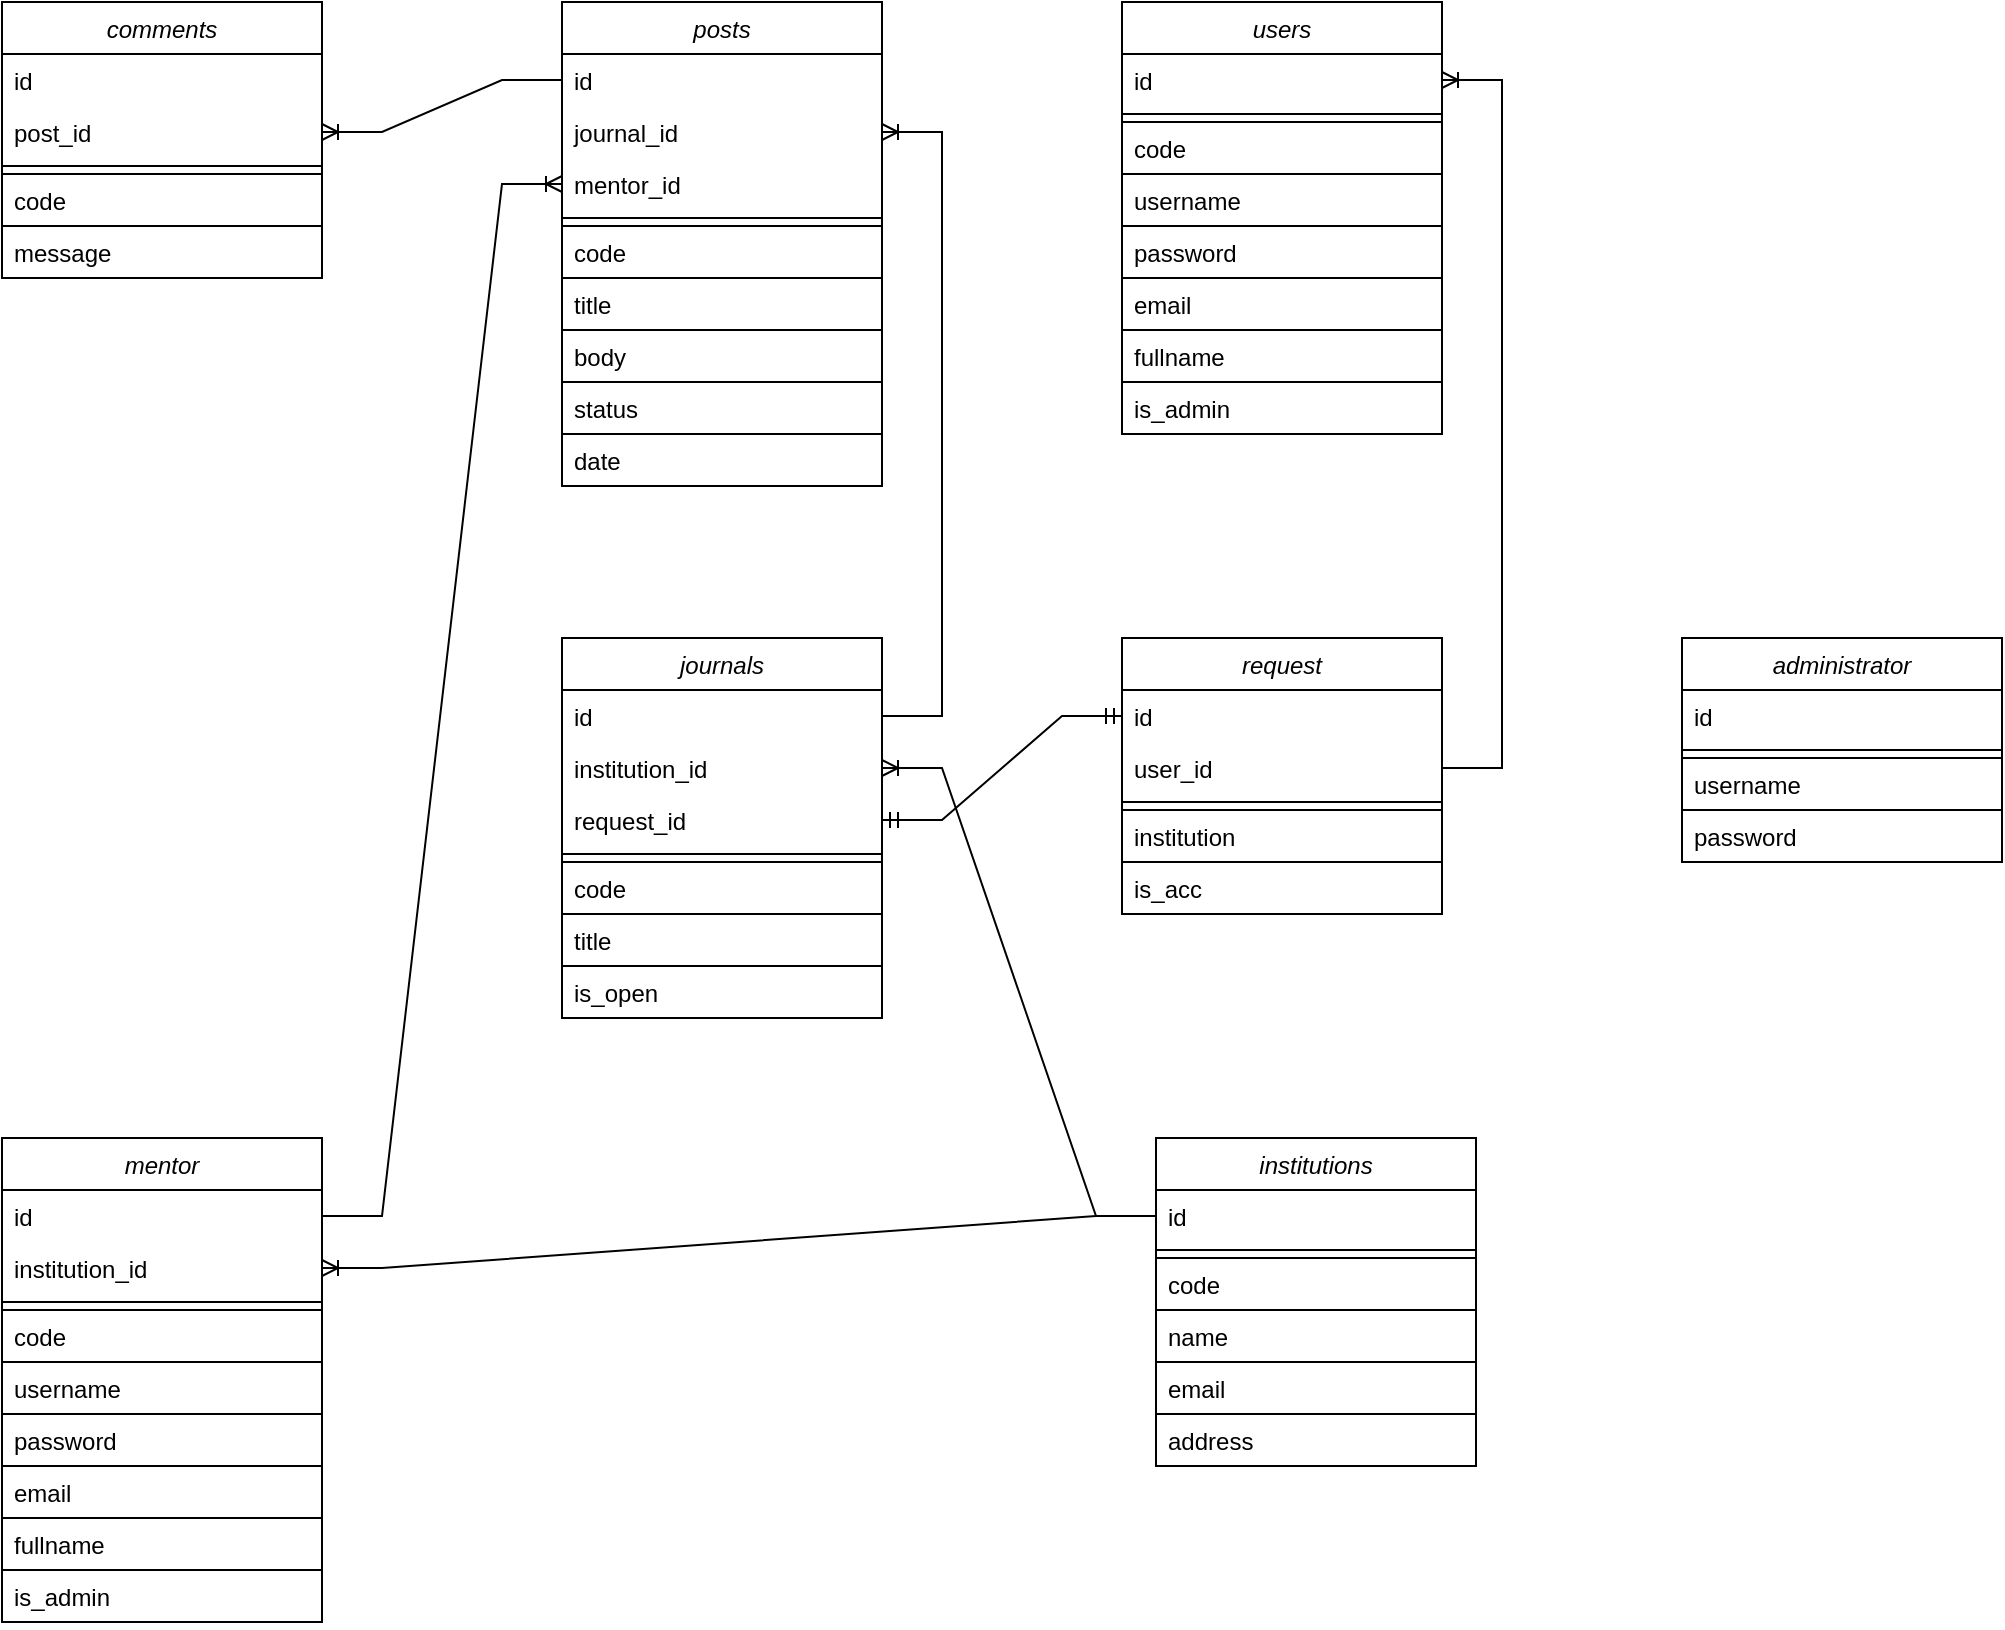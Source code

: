 <mxfile version="20.2.7" type="device" pages="8"><diagram id="C5RBs43oDa-KdzZeNtuy" name="Page-1"><mxGraphModel dx="744" dy="457" grid="1" gridSize="10" guides="1" tooltips="1" connect="1" arrows="1" fold="1" page="1" pageScale="1" pageWidth="1120" pageHeight="1169" math="0" shadow="0"><root><mxCell id="WIyWlLk6GJQsqaUBKTNV-0"/><mxCell id="WIyWlLk6GJQsqaUBKTNV-1" parent="WIyWlLk6GJQsqaUBKTNV-0"/><mxCell id="zkfFHV4jXpPFQw0GAbJ--0" value="users" style="swimlane;fontStyle=2;align=center;verticalAlign=top;childLayout=stackLayout;horizontal=1;startSize=26;horizontalStack=0;resizeParent=1;resizeLast=0;collapsible=1;marginBottom=0;rounded=0;shadow=0;strokeWidth=1;fillColor=none;" parent="WIyWlLk6GJQsqaUBKTNV-1" vertex="1"><mxGeometry x="643" y="40" width="160" height="216" as="geometry"><mxRectangle x="230" y="140" width="160" height="26" as="alternateBounds"/></mxGeometry></mxCell><mxCell id="zkfFHV4jXpPFQw0GAbJ--1" value="id" style="text;align=left;verticalAlign=top;spacingLeft=4;spacingRight=4;overflow=hidden;rotatable=0;points=[[0,0.5],[1,0.5]];portConstraint=eastwest;" parent="zkfFHV4jXpPFQw0GAbJ--0" vertex="1"><mxGeometry y="26" width="160" height="26" as="geometry"/></mxCell><mxCell id="zkfFHV4jXpPFQw0GAbJ--4" value="" style="line;html=1;strokeWidth=1;align=left;verticalAlign=middle;spacingTop=-1;spacingLeft=3;spacingRight=3;rotatable=0;labelPosition=right;points=[];portConstraint=eastwest;" parent="zkfFHV4jXpPFQw0GAbJ--0" vertex="1"><mxGeometry y="52" width="160" height="8" as="geometry"/></mxCell><mxCell id="zkfFHV4jXpPFQw0GAbJ--5" value="code" style="text;align=left;verticalAlign=top;spacingLeft=4;spacingRight=4;overflow=hidden;rotatable=0;points=[[0,0.5],[1,0.5]];portConstraint=eastwest;strokeColor=default;" parent="zkfFHV4jXpPFQw0GAbJ--0" vertex="1"><mxGeometry y="60" width="160" height="26" as="geometry"/></mxCell><mxCell id="g0x79ipJU2OdnXPmP6B8-24" value="username" style="text;align=left;verticalAlign=top;spacingLeft=4;spacingRight=4;overflow=hidden;rotatable=0;points=[[0,0.5],[1,0.5]];portConstraint=eastwest;strokeColor=default;" parent="zkfFHV4jXpPFQw0GAbJ--0" vertex="1"><mxGeometry y="86" width="160" height="26" as="geometry"/></mxCell><mxCell id="g0x79ipJU2OdnXPmP6B8-2" value="password" style="text;align=left;verticalAlign=top;spacingLeft=4;spacingRight=4;overflow=hidden;rotatable=0;points=[[0,0.5],[1,0.5]];portConstraint=eastwest;strokeColor=default;" parent="zkfFHV4jXpPFQw0GAbJ--0" vertex="1"><mxGeometry y="112" width="160" height="26" as="geometry"/></mxCell><mxCell id="g0x79ipJU2OdnXPmP6B8-4" value="email" style="text;align=left;verticalAlign=top;spacingLeft=4;spacingRight=4;overflow=hidden;rotatable=0;points=[[0,0.5],[1,0.5]];portConstraint=eastwest;strokeColor=default;" parent="zkfFHV4jXpPFQw0GAbJ--0" vertex="1"><mxGeometry y="138" width="160" height="26" as="geometry"/></mxCell><mxCell id="g0x79ipJU2OdnXPmP6B8-3" value="fullname" style="text;align=left;verticalAlign=top;spacingLeft=4;spacingRight=4;overflow=hidden;rotatable=0;points=[[0,0.5],[1,0.5]];portConstraint=eastwest;strokeColor=default;" parent="zkfFHV4jXpPFQw0GAbJ--0" vertex="1"><mxGeometry y="164" width="160" height="26" as="geometry"/></mxCell><mxCell id="g0x79ipJU2OdnXPmP6B8-5" value="is_admin" style="text;align=left;verticalAlign=top;spacingLeft=4;spacingRight=4;overflow=hidden;rotatable=0;points=[[0,0.5],[1,0.5]];portConstraint=eastwest;strokeColor=default;" parent="zkfFHV4jXpPFQw0GAbJ--0" vertex="1"><mxGeometry y="190" width="160" height="26" as="geometry"/></mxCell><mxCell id="g0x79ipJU2OdnXPmP6B8-14" value="journals" style="swimlane;fontStyle=2;align=center;verticalAlign=top;childLayout=stackLayout;horizontal=1;startSize=26;horizontalStack=0;resizeParent=1;resizeLast=0;collapsible=1;marginBottom=0;rounded=0;shadow=0;strokeWidth=1;fillColor=none;" parent="WIyWlLk6GJQsqaUBKTNV-1" vertex="1"><mxGeometry x="363" y="358" width="160" height="190" as="geometry"><mxRectangle x="640" y="332" width="160" height="26" as="alternateBounds"/></mxGeometry></mxCell><mxCell id="g0x79ipJU2OdnXPmP6B8-15" value="id" style="text;align=left;verticalAlign=top;spacingLeft=4;spacingRight=4;overflow=hidden;rotatable=0;points=[[0,0.5],[1,0.5]];portConstraint=eastwest;" parent="g0x79ipJU2OdnXPmP6B8-14" vertex="1"><mxGeometry y="26" width="160" height="26" as="geometry"/></mxCell><mxCell id="xkDA1JPA0MS4t8xqTOiP-2" value="institution_id" style="text;align=left;verticalAlign=top;spacingLeft=4;spacingRight=4;overflow=hidden;rotatable=0;points=[[0,0.5],[1,0.5]];portConstraint=eastwest;" parent="g0x79ipJU2OdnXPmP6B8-14" vertex="1"><mxGeometry y="52" width="160" height="26" as="geometry"/></mxCell><mxCell id="s76qj0ve9pQ0D_e11DNR-35" value="request_id" style="text;align=left;verticalAlign=top;spacingLeft=4;spacingRight=4;overflow=hidden;rotatable=0;points=[[0,0.5],[1,0.5]];portConstraint=eastwest;" parent="g0x79ipJU2OdnXPmP6B8-14" vertex="1"><mxGeometry y="78" width="160" height="26" as="geometry"/></mxCell><mxCell id="g0x79ipJU2OdnXPmP6B8-17" value="" style="line;html=1;strokeWidth=1;align=left;verticalAlign=middle;spacingTop=-1;spacingLeft=3;spacingRight=3;rotatable=0;labelPosition=right;points=[];portConstraint=eastwest;" parent="g0x79ipJU2OdnXPmP6B8-14" vertex="1"><mxGeometry y="104" width="160" height="8" as="geometry"/></mxCell><mxCell id="g0x79ipJU2OdnXPmP6B8-18" value="code" style="text;align=left;verticalAlign=top;spacingLeft=4;spacingRight=4;overflow=hidden;rotatable=0;points=[[0,0.5],[1,0.5]];portConstraint=eastwest;strokeColor=default;" parent="g0x79ipJU2OdnXPmP6B8-14" vertex="1"><mxGeometry y="112" width="160" height="26" as="geometry"/></mxCell><mxCell id="g0x79ipJU2OdnXPmP6B8-19" value="title" style="text;align=left;verticalAlign=top;spacingLeft=4;spacingRight=4;overflow=hidden;rotatable=0;points=[[0,0.5],[1,0.5]];portConstraint=eastwest;strokeColor=default;" parent="g0x79ipJU2OdnXPmP6B8-14" vertex="1"><mxGeometry y="138" width="160" height="26" as="geometry"/></mxCell><mxCell id="g0x79ipJU2OdnXPmP6B8-25" value="is_open" style="text;align=left;verticalAlign=top;spacingLeft=4;spacingRight=4;overflow=hidden;rotatable=0;points=[[0,0.5],[1,0.5]];portConstraint=eastwest;strokeColor=default;" parent="g0x79ipJU2OdnXPmP6B8-14" vertex="1"><mxGeometry y="164" width="160" height="26" as="geometry"/></mxCell><mxCell id="g0x79ipJU2OdnXPmP6B8-27" value="institutions" style="swimlane;fontStyle=2;align=center;verticalAlign=top;childLayout=stackLayout;horizontal=1;startSize=26;horizontalStack=0;resizeParent=1;resizeLast=0;collapsible=1;marginBottom=0;rounded=0;shadow=0;strokeWidth=1;fillColor=none;" parent="WIyWlLk6GJQsqaUBKTNV-1" vertex="1"><mxGeometry x="660" y="608" width="160" height="164" as="geometry"><mxRectangle x="230" y="140" width="160" height="26" as="alternateBounds"/></mxGeometry></mxCell><mxCell id="g0x79ipJU2OdnXPmP6B8-28" value="id" style="text;align=left;verticalAlign=top;spacingLeft=4;spacingRight=4;overflow=hidden;rotatable=0;points=[[0,0.5],[1,0.5]];portConstraint=eastwest;" parent="g0x79ipJU2OdnXPmP6B8-27" vertex="1"><mxGeometry y="26" width="160" height="26" as="geometry"/></mxCell><mxCell id="g0x79ipJU2OdnXPmP6B8-30" value="" style="line;html=1;strokeWidth=1;align=left;verticalAlign=middle;spacingTop=-1;spacingLeft=3;spacingRight=3;rotatable=0;labelPosition=right;points=[];portConstraint=eastwest;" parent="g0x79ipJU2OdnXPmP6B8-27" vertex="1"><mxGeometry y="52" width="160" height="8" as="geometry"/></mxCell><mxCell id="g0x79ipJU2OdnXPmP6B8-31" value="code" style="text;align=left;verticalAlign=top;spacingLeft=4;spacingRight=4;overflow=hidden;rotatable=0;points=[[0,0.5],[1,0.5]];portConstraint=eastwest;strokeColor=default;" parent="g0x79ipJU2OdnXPmP6B8-27" vertex="1"><mxGeometry y="60" width="160" height="26" as="geometry"/></mxCell><mxCell id="g0x79ipJU2OdnXPmP6B8-32" value="name" style="text;align=left;verticalAlign=top;spacingLeft=4;spacingRight=4;overflow=hidden;rotatable=0;points=[[0,0.5],[1,0.5]];portConstraint=eastwest;strokeColor=default;" parent="g0x79ipJU2OdnXPmP6B8-27" vertex="1"><mxGeometry y="86" width="160" height="26" as="geometry"/></mxCell><mxCell id="g0x79ipJU2OdnXPmP6B8-33" value="email" style="text;align=left;verticalAlign=top;spacingLeft=4;spacingRight=4;overflow=hidden;rotatable=0;points=[[0,0.5],[1,0.5]];portConstraint=eastwest;strokeColor=default;" parent="g0x79ipJU2OdnXPmP6B8-27" vertex="1"><mxGeometry y="112" width="160" height="26" as="geometry"/></mxCell><mxCell id="g0x79ipJU2OdnXPmP6B8-34" value="address" style="text;align=left;verticalAlign=top;spacingLeft=4;spacingRight=4;overflow=hidden;rotatable=0;points=[[0,0.5],[1,0.5]];portConstraint=eastwest;strokeColor=default;" parent="g0x79ipJU2OdnXPmP6B8-27" vertex="1"><mxGeometry y="138" width="160" height="26" as="geometry"/></mxCell><mxCell id="g0x79ipJU2OdnXPmP6B8-39" value="comments" style="swimlane;fontStyle=2;align=center;verticalAlign=top;childLayout=stackLayout;horizontal=1;startSize=26;horizontalStack=0;resizeParent=1;resizeLast=0;collapsible=1;marginBottom=0;rounded=0;shadow=0;strokeWidth=1;fillColor=none;" parent="WIyWlLk6GJQsqaUBKTNV-1" vertex="1"><mxGeometry x="83" y="40" width="160" height="138" as="geometry"><mxRectangle x="230" y="140" width="160" height="26" as="alternateBounds"/></mxGeometry></mxCell><mxCell id="g0x79ipJU2OdnXPmP6B8-40" value="id" style="text;align=left;verticalAlign=top;spacingLeft=4;spacingRight=4;overflow=hidden;rotatable=0;points=[[0,0.5],[1,0.5]];portConstraint=eastwest;" parent="g0x79ipJU2OdnXPmP6B8-39" vertex="1"><mxGeometry y="26" width="160" height="26" as="geometry"/></mxCell><mxCell id="g0x79ipJU2OdnXPmP6B8-50" value="post_id" style="text;align=left;verticalAlign=top;spacingLeft=4;spacingRight=4;overflow=hidden;rotatable=0;points=[[0,0.5],[1,0.5]];portConstraint=eastwest;rounded=0;shadow=0;html=0;fillColor=none;" parent="g0x79ipJU2OdnXPmP6B8-39" vertex="1"><mxGeometry y="52" width="160" height="26" as="geometry"/></mxCell><mxCell id="g0x79ipJU2OdnXPmP6B8-42" value="" style="line;html=1;strokeWidth=1;align=left;verticalAlign=middle;spacingTop=-1;spacingLeft=3;spacingRight=3;rotatable=0;labelPosition=right;points=[];portConstraint=eastwest;" parent="g0x79ipJU2OdnXPmP6B8-39" vertex="1"><mxGeometry y="78" width="160" height="8" as="geometry"/></mxCell><mxCell id="g0x79ipJU2OdnXPmP6B8-43" value="code" style="text;align=left;verticalAlign=top;spacingLeft=4;spacingRight=4;overflow=hidden;rotatable=0;points=[[0,0.5],[1,0.5]];portConstraint=eastwest;strokeColor=default;" parent="g0x79ipJU2OdnXPmP6B8-39" vertex="1"><mxGeometry y="86" width="160" height="26" as="geometry"/></mxCell><mxCell id="g0x79ipJU2OdnXPmP6B8-44" value="message" style="text;align=left;verticalAlign=top;spacingLeft=4;spacingRight=4;overflow=hidden;rotatable=0;points=[[0,0.5],[1,0.5]];portConstraint=eastwest;strokeColor=default;" parent="g0x79ipJU2OdnXPmP6B8-39" vertex="1"><mxGeometry y="112" width="160" height="26" as="geometry"/></mxCell><mxCell id="g0x79ipJU2OdnXPmP6B8-51" value="posts" style="swimlane;fontStyle=2;align=center;verticalAlign=top;childLayout=stackLayout;horizontal=1;startSize=26;horizontalStack=0;resizeParent=1;resizeLast=0;collapsible=1;marginBottom=0;rounded=0;shadow=0;strokeWidth=1;fillColor=none;" parent="WIyWlLk6GJQsqaUBKTNV-1" vertex="1"><mxGeometry x="363" y="40" width="160" height="242" as="geometry"><mxRectangle x="230" y="140" width="160" height="26" as="alternateBounds"/></mxGeometry></mxCell><mxCell id="g0x79ipJU2OdnXPmP6B8-52" value="id" style="text;align=left;verticalAlign=top;spacingLeft=4;spacingRight=4;overflow=hidden;rotatable=0;points=[[0,0.5],[1,0.5]];portConstraint=eastwest;" parent="g0x79ipJU2OdnXPmP6B8-51" vertex="1"><mxGeometry y="26" width="160" height="26" as="geometry"/></mxCell><mxCell id="g0x79ipJU2OdnXPmP6B8-58" value="journal_id" style="text;align=left;verticalAlign=top;spacingLeft=4;spacingRight=4;overflow=hidden;rotatable=0;points=[[0,0.5],[1,0.5]];portConstraint=eastwest;rounded=0;shadow=0;html=0;fillColor=none;" parent="g0x79ipJU2OdnXPmP6B8-51" vertex="1"><mxGeometry y="52" width="160" height="26" as="geometry"/></mxCell><mxCell id="xkDA1JPA0MS4t8xqTOiP-0" value="mentor_id" style="text;align=left;verticalAlign=top;spacingLeft=4;spacingRight=4;overflow=hidden;rotatable=0;points=[[0,0.5],[1,0.5]];portConstraint=eastwest;rounded=0;shadow=0;html=0;fillColor=none;" parent="g0x79ipJU2OdnXPmP6B8-51" vertex="1"><mxGeometry y="78" width="160" height="26" as="geometry"/></mxCell><mxCell id="g0x79ipJU2OdnXPmP6B8-55" value="" style="line;html=1;strokeWidth=1;align=left;verticalAlign=middle;spacingTop=-1;spacingLeft=3;spacingRight=3;rotatable=0;labelPosition=right;points=[];portConstraint=eastwest;" parent="g0x79ipJU2OdnXPmP6B8-51" vertex="1"><mxGeometry y="104" width="160" height="8" as="geometry"/></mxCell><mxCell id="g0x79ipJU2OdnXPmP6B8-56" value="code" style="text;align=left;verticalAlign=top;spacingLeft=4;spacingRight=4;overflow=hidden;rotatable=0;points=[[0,0.5],[1,0.5]];portConstraint=eastwest;strokeColor=default;" parent="g0x79ipJU2OdnXPmP6B8-51" vertex="1"><mxGeometry y="112" width="160" height="26" as="geometry"/></mxCell><mxCell id="g0x79ipJU2OdnXPmP6B8-57" value="title" style="text;align=left;verticalAlign=top;spacingLeft=4;spacingRight=4;overflow=hidden;rotatable=0;points=[[0,0.5],[1,0.5]];portConstraint=eastwest;strokeColor=default;" parent="g0x79ipJU2OdnXPmP6B8-51" vertex="1"><mxGeometry y="138" width="160" height="26" as="geometry"/></mxCell><mxCell id="g0x79ipJU2OdnXPmP6B8-59" value="body" style="text;align=left;verticalAlign=top;spacingLeft=4;spacingRight=4;overflow=hidden;rotatable=0;points=[[0,0.5],[1,0.5]];portConstraint=eastwest;strokeColor=default;" parent="g0x79ipJU2OdnXPmP6B8-51" vertex="1"><mxGeometry y="164" width="160" height="26" as="geometry"/></mxCell><mxCell id="g0x79ipJU2OdnXPmP6B8-60" value="status" style="text;align=left;verticalAlign=top;spacingLeft=4;spacingRight=4;overflow=hidden;rotatable=0;points=[[0,0.5],[1,0.5]];portConstraint=eastwest;strokeColor=default;" parent="g0x79ipJU2OdnXPmP6B8-51" vertex="1"><mxGeometry y="190" width="160" height="26" as="geometry"/></mxCell><mxCell id="g0x79ipJU2OdnXPmP6B8-61" value="date" style="text;align=left;verticalAlign=top;spacingLeft=4;spacingRight=4;overflow=hidden;rotatable=0;points=[[0,0.5],[1,0.5]];portConstraint=eastwest;strokeColor=default;" parent="g0x79ipJU2OdnXPmP6B8-51" vertex="1"><mxGeometry y="216" width="160" height="26" as="geometry"/></mxCell><mxCell id="g0x79ipJU2OdnXPmP6B8-63" value="" style="edgeStyle=entityRelationEdgeStyle;fontSize=12;html=1;endArrow=ERoneToMany;rounded=0;" parent="WIyWlLk6GJQsqaUBKTNV-1" source="g0x79ipJU2OdnXPmP6B8-15" target="g0x79ipJU2OdnXPmP6B8-58" edge="1"><mxGeometry width="100" height="100" relative="1" as="geometry"><mxPoint x="-66" y="290" as="sourcePoint"/><mxPoint x="34" y="190" as="targetPoint"/></mxGeometry></mxCell><mxCell id="g0x79ipJU2OdnXPmP6B8-67" value="" style="edgeStyle=entityRelationEdgeStyle;fontSize=12;html=1;endArrow=ERoneToMany;rounded=0;" parent="WIyWlLk6GJQsqaUBKTNV-1" source="g0x79ipJU2OdnXPmP6B8-52" target="g0x79ipJU2OdnXPmP6B8-50" edge="1"><mxGeometry width="100" height="100" relative="1" as="geometry"><mxPoint x="-56" y="418" as="sourcePoint"/><mxPoint x="44" y="318" as="targetPoint"/></mxGeometry></mxCell><mxCell id="WR4lKKXP794hUITZc7gG-0" value="" style="edgeStyle=entityRelationEdgeStyle;fontSize=12;html=1;endArrow=ERoneToMany;rounded=0;" parent="WIyWlLk6GJQsqaUBKTNV-1" source="g0x79ipJU2OdnXPmP6B8-28" target="xkDA1JPA0MS4t8xqTOiP-2" edge="1"><mxGeometry width="100" height="100" relative="1" as="geometry"><mxPoint x="343" y="650" as="sourcePoint"/><mxPoint x="443" y="550" as="targetPoint"/></mxGeometry></mxCell><mxCell id="s76qj0ve9pQ0D_e11DNR-0" value="mentor" style="swimlane;fontStyle=2;align=center;verticalAlign=top;childLayout=stackLayout;horizontal=1;startSize=26;horizontalStack=0;resizeParent=1;resizeLast=0;collapsible=1;marginBottom=0;rounded=0;shadow=0;strokeWidth=1;fillColor=none;" parent="WIyWlLk6GJQsqaUBKTNV-1" vertex="1"><mxGeometry x="83" y="608" width="160" height="242" as="geometry"><mxRectangle x="230" y="140" width="160" height="26" as="alternateBounds"/></mxGeometry></mxCell><mxCell id="s76qj0ve9pQ0D_e11DNR-1" value="id" style="text;align=left;verticalAlign=top;spacingLeft=4;spacingRight=4;overflow=hidden;rotatable=0;points=[[0,0.5],[1,0.5]];portConstraint=eastwest;" parent="s76qj0ve9pQ0D_e11DNR-0" vertex="1"><mxGeometry y="26" width="160" height="26" as="geometry"/></mxCell><mxCell id="s76qj0ve9pQ0D_e11DNR-2" value="institution_id" style="text;align=left;verticalAlign=top;spacingLeft=4;spacingRight=4;overflow=hidden;rotatable=0;points=[[0,0.5],[1,0.5]];portConstraint=eastwest;rounded=0;shadow=0;html=0;" parent="s76qj0ve9pQ0D_e11DNR-0" vertex="1"><mxGeometry y="52" width="160" height="26" as="geometry"/></mxCell><mxCell id="s76qj0ve9pQ0D_e11DNR-3" value="" style="line;html=1;strokeWidth=1;align=left;verticalAlign=middle;spacingTop=-1;spacingLeft=3;spacingRight=3;rotatable=0;labelPosition=right;points=[];portConstraint=eastwest;" parent="s76qj0ve9pQ0D_e11DNR-0" vertex="1"><mxGeometry y="78" width="160" height="8" as="geometry"/></mxCell><mxCell id="s76qj0ve9pQ0D_e11DNR-4" value="code" style="text;align=left;verticalAlign=top;spacingLeft=4;spacingRight=4;overflow=hidden;rotatable=0;points=[[0,0.5],[1,0.5]];portConstraint=eastwest;strokeColor=default;" parent="s76qj0ve9pQ0D_e11DNR-0" vertex="1"><mxGeometry y="86" width="160" height="26" as="geometry"/></mxCell><mxCell id="s76qj0ve9pQ0D_e11DNR-5" value="username" style="text;align=left;verticalAlign=top;spacingLeft=4;spacingRight=4;overflow=hidden;rotatable=0;points=[[0,0.5],[1,0.5]];portConstraint=eastwest;strokeColor=default;" parent="s76qj0ve9pQ0D_e11DNR-0" vertex="1"><mxGeometry y="112" width="160" height="26" as="geometry"/></mxCell><mxCell id="s76qj0ve9pQ0D_e11DNR-6" value="password" style="text;align=left;verticalAlign=top;spacingLeft=4;spacingRight=4;overflow=hidden;rotatable=0;points=[[0,0.5],[1,0.5]];portConstraint=eastwest;strokeColor=default;" parent="s76qj0ve9pQ0D_e11DNR-0" vertex="1"><mxGeometry y="138" width="160" height="26" as="geometry"/></mxCell><mxCell id="s76qj0ve9pQ0D_e11DNR-7" value="email" style="text;align=left;verticalAlign=top;spacingLeft=4;spacingRight=4;overflow=hidden;rotatable=0;points=[[0,0.5],[1,0.5]];portConstraint=eastwest;strokeColor=default;" parent="s76qj0ve9pQ0D_e11DNR-0" vertex="1"><mxGeometry y="164" width="160" height="26" as="geometry"/></mxCell><mxCell id="s76qj0ve9pQ0D_e11DNR-8" value="fullname" style="text;align=left;verticalAlign=top;spacingLeft=4;spacingRight=4;overflow=hidden;rotatable=0;points=[[0,0.5],[1,0.5]];portConstraint=eastwest;strokeColor=default;" parent="s76qj0ve9pQ0D_e11DNR-0" vertex="1"><mxGeometry y="190" width="160" height="26" as="geometry"/></mxCell><mxCell id="s76qj0ve9pQ0D_e11DNR-9" value="is_admin" style="text;align=left;verticalAlign=top;spacingLeft=4;spacingRight=4;overflow=hidden;rotatable=0;points=[[0,0.5],[1,0.5]];portConstraint=eastwest;strokeColor=default;" parent="s76qj0ve9pQ0D_e11DNR-0" vertex="1"><mxGeometry y="216" width="160" height="26" as="geometry"/></mxCell><mxCell id="s76qj0ve9pQ0D_e11DNR-11" value="" style="edgeStyle=entityRelationEdgeStyle;fontSize=12;html=1;endArrow=ERoneToMany;rounded=0;" parent="WIyWlLk6GJQsqaUBKTNV-1" source="g0x79ipJU2OdnXPmP6B8-28" target="s76qj0ve9pQ0D_e11DNR-2" edge="1"><mxGeometry width="100" height="100" relative="1" as="geometry"><mxPoint x="153" y="580" as="sourcePoint"/><mxPoint x="253" y="480" as="targetPoint"/></mxGeometry></mxCell><mxCell id="s76qj0ve9pQ0D_e11DNR-12" value="" style="edgeStyle=entityRelationEdgeStyle;fontSize=12;html=1;endArrow=ERoneToMany;rounded=0;" parent="WIyWlLk6GJQsqaUBKTNV-1" source="s76qj0ve9pQ0D_e11DNR-1" target="xkDA1JPA0MS4t8xqTOiP-0" edge="1"><mxGeometry width="100" height="100" relative="1" as="geometry"><mxPoint x="333" y="360" as="sourcePoint"/><mxPoint x="433" y="260" as="targetPoint"/></mxGeometry></mxCell><mxCell id="s76qj0ve9pQ0D_e11DNR-13" value="request" style="swimlane;fontStyle=2;align=center;verticalAlign=top;childLayout=stackLayout;horizontal=1;startSize=26;horizontalStack=0;resizeParent=1;resizeLast=0;collapsible=1;marginBottom=0;rounded=0;shadow=0;strokeWidth=1;fillColor=none;" parent="WIyWlLk6GJQsqaUBKTNV-1" vertex="1"><mxGeometry x="643" y="358" width="160" height="138" as="geometry"><mxRectangle x="230" y="140" width="160" height="26" as="alternateBounds"/></mxGeometry></mxCell><mxCell id="s76qj0ve9pQ0D_e11DNR-14" value="id" style="text;align=left;verticalAlign=top;spacingLeft=4;spacingRight=4;overflow=hidden;rotatable=0;points=[[0,0.5],[1,0.5]];portConstraint=eastwest;" parent="s76qj0ve9pQ0D_e11DNR-13" vertex="1"><mxGeometry y="26" width="160" height="26" as="geometry"/></mxCell><mxCell id="s76qj0ve9pQ0D_e11DNR-20" value="user_id" style="text;align=left;verticalAlign=top;spacingLeft=4;spacingRight=4;overflow=hidden;rotatable=0;points=[[0,0.5],[1,0.5]];portConstraint=eastwest;" parent="s76qj0ve9pQ0D_e11DNR-13" vertex="1"><mxGeometry y="52" width="160" height="26" as="geometry"/></mxCell><mxCell id="s76qj0ve9pQ0D_e11DNR-15" value="" style="line;html=1;strokeWidth=1;align=left;verticalAlign=middle;spacingTop=-1;spacingLeft=3;spacingRight=3;rotatable=0;labelPosition=right;points=[];portConstraint=eastwest;" parent="s76qj0ve9pQ0D_e11DNR-13" vertex="1"><mxGeometry y="78" width="160" height="8" as="geometry"/></mxCell><mxCell id="s76qj0ve9pQ0D_e11DNR-16" value="institution" style="text;align=left;verticalAlign=top;spacingLeft=4;spacingRight=4;overflow=hidden;rotatable=0;points=[[0,0.5],[1,0.5]];portConstraint=eastwest;strokeColor=default;" parent="s76qj0ve9pQ0D_e11DNR-13" vertex="1"><mxGeometry y="86" width="160" height="26" as="geometry"/></mxCell><mxCell id="s76qj0ve9pQ0D_e11DNR-27" value="is_acc" style="text;align=left;verticalAlign=top;spacingLeft=4;spacingRight=4;overflow=hidden;rotatable=0;points=[[0,0.5],[1,0.5]];portConstraint=eastwest;strokeColor=default;" parent="s76qj0ve9pQ0D_e11DNR-13" vertex="1"><mxGeometry y="112" width="160" height="26" as="geometry"/></mxCell><mxCell id="s76qj0ve9pQ0D_e11DNR-22" value="administrator" style="swimlane;fontStyle=2;align=center;verticalAlign=top;childLayout=stackLayout;horizontal=1;startSize=26;horizontalStack=0;resizeParent=1;resizeLast=0;collapsible=1;marginBottom=0;rounded=0;shadow=0;strokeWidth=1;fillColor=none;" parent="WIyWlLk6GJQsqaUBKTNV-1" vertex="1"><mxGeometry x="923" y="358" width="160" height="112" as="geometry"><mxRectangle x="230" y="140" width="160" height="26" as="alternateBounds"/></mxGeometry></mxCell><mxCell id="s76qj0ve9pQ0D_e11DNR-23" value="id" style="text;align=left;verticalAlign=top;spacingLeft=4;spacingRight=4;overflow=hidden;rotatable=0;points=[[0,0.5],[1,0.5]];portConstraint=eastwest;" parent="s76qj0ve9pQ0D_e11DNR-22" vertex="1"><mxGeometry y="26" width="160" height="26" as="geometry"/></mxCell><mxCell id="s76qj0ve9pQ0D_e11DNR-25" value="" style="line;html=1;strokeWidth=1;align=left;verticalAlign=middle;spacingTop=-1;spacingLeft=3;spacingRight=3;rotatable=0;labelPosition=right;points=[];portConstraint=eastwest;" parent="s76qj0ve9pQ0D_e11DNR-22" vertex="1"><mxGeometry y="52" width="160" height="8" as="geometry"/></mxCell><mxCell id="s76qj0ve9pQ0D_e11DNR-26" value="username" style="text;align=left;verticalAlign=top;spacingLeft=4;spacingRight=4;overflow=hidden;rotatable=0;points=[[0,0.5],[1,0.5]];portConstraint=eastwest;strokeColor=default;" parent="s76qj0ve9pQ0D_e11DNR-22" vertex="1"><mxGeometry y="60" width="160" height="26" as="geometry"/></mxCell><mxCell id="s76qj0ve9pQ0D_e11DNR-28" value="password" style="text;align=left;verticalAlign=top;spacingLeft=4;spacingRight=4;overflow=hidden;rotatable=0;points=[[0,0.5],[1,0.5]];portConstraint=eastwest;strokeColor=default;" parent="s76qj0ve9pQ0D_e11DNR-22" vertex="1"><mxGeometry y="86" width="160" height="26" as="geometry"/></mxCell><mxCell id="s76qj0ve9pQ0D_e11DNR-29" value="" style="edgeStyle=entityRelationEdgeStyle;fontSize=12;html=1;endArrow=ERoneToMany;rounded=0;" parent="WIyWlLk6GJQsqaUBKTNV-1" source="s76qj0ve9pQ0D_e11DNR-20" target="zkfFHV4jXpPFQw0GAbJ--1" edge="1"><mxGeometry width="100" height="100" relative="1" as="geometry"><mxPoint x="793" y="350" as="sourcePoint"/><mxPoint x="893" y="250" as="targetPoint"/></mxGeometry></mxCell><mxCell id="s76qj0ve9pQ0D_e11DNR-37" value="" style="edgeStyle=entityRelationEdgeStyle;fontSize=12;html=1;endArrow=ERmandOne;startArrow=ERmandOne;rounded=0;" parent="WIyWlLk6GJQsqaUBKTNV-1" source="s76qj0ve9pQ0D_e11DNR-35" target="s76qj0ve9pQ0D_e11DNR-14" edge="1"><mxGeometry width="100" height="100" relative="1" as="geometry"><mxPoint x="560" y="340" as="sourcePoint"/><mxPoint x="660" y="240" as="targetPoint"/></mxGeometry></mxCell></root></mxGraphModel></diagram><diagram id="YKJyiYRbspjLIWhRxm6Y" name="Page-2"><mxGraphModel dx="744" dy="457" grid="1" gridSize="10" guides="1" tooltips="1" connect="1" arrows="1" fold="1" page="1" pageScale="1" pageWidth="1169" pageHeight="827" math="0" shadow="0"><root><mxCell id="0"/><mxCell id="1" parent="0"/><mxCell id="e7PrQPMwmUR4I6uZFAMS-1" value="Dashboard" style="shape=process;whiteSpace=wrap;html=1;backgroundOutline=1;" parent="1" vertex="1"><mxGeometry x="80" y="50" width="120" height="60" as="geometry"/></mxCell><mxCell id="e7PrQPMwmUR4I6uZFAMS-4" value="" style="endArrow=classic;html=1;rounded=0;entryX=0;entryY=0.5;entryDx=0;entryDy=0;" parent="1" source="e7PrQPMwmUR4I6uZFAMS-1" target="e7PrQPMwmUR4I6uZFAMS-8" edge="1"><mxGeometry width="50" height="50" relative="1" as="geometry"><mxPoint x="350" y="160" as="sourcePoint"/><mxPoint x="370" y="80" as="targetPoint"/></mxGeometry></mxCell><mxCell id="e7PrQPMwmUR4I6uZFAMS-5" value="APPROVEMENT&lt;br&gt;MENTOR&lt;br&gt;&lt;br&gt;READ&lt;br&gt;POSTS" style="whiteSpace=wrap;html=1;aspect=fixed;fillColor=#f8cecc;strokeColor=#b85450;" parent="1" vertex="1"><mxGeometry x="350" y="170" width="80" height="80" as="geometry"/></mxCell><mxCell id="e7PrQPMwmUR4I6uZFAMS-6" value="" style="endArrow=classic;html=1;rounded=0;entryX=0;entryY=0.5;entryDx=0;entryDy=0;exitX=1;exitY=0.5;exitDx=0;exitDy=0;" parent="1" source="e7PrQPMwmUR4I6uZFAMS-1" target="e7PrQPMwmUR4I6uZFAMS-5" edge="1"><mxGeometry width="50" height="50" relative="1" as="geometry"><mxPoint x="350" y="160" as="sourcePoint"/><mxPoint x="400" y="110" as="targetPoint"/></mxGeometry></mxCell><mxCell id="e7PrQPMwmUR4I6uZFAMS-8" value="APPROVEMENT&lt;br&gt;STUDENT&lt;br&gt;&lt;br&gt;READ&lt;br&gt;POSTS" style="whiteSpace=wrap;html=1;aspect=fixed;fillColor=#dae8fc;strokeColor=#6c8ebf;" parent="1" vertex="1"><mxGeometry x="350" y="40" width="80" height="80" as="geometry"/></mxCell><mxCell id="e7PrQPMwmUR4I6uZFAMS-11" value="READ&lt;br&gt;POST" style="whiteSpace=wrap;html=1;aspect=fixed;fillColor=#dae8fc;strokeColor=#6c8ebf;" parent="1" vertex="1"><mxGeometry x="530" y="40" width="80" height="80" as="geometry"/></mxCell><mxCell id="e7PrQPMwmUR4I6uZFAMS-12" value="" style="endArrow=classic;html=1;rounded=0;entryX=0;entryY=0.5;entryDx=0;entryDy=0;" parent="1" source="e7PrQPMwmUR4I6uZFAMS-8" target="e7PrQPMwmUR4I6uZFAMS-11" edge="1"><mxGeometry width="50" height="50" relative="1" as="geometry"><mxPoint x="350" y="160" as="sourcePoint"/><mxPoint x="400" y="110" as="targetPoint"/></mxGeometry></mxCell><mxCell id="e7PrQPMwmUR4I6uZFAMS-13" value="READ&lt;br&gt;POST" style="whiteSpace=wrap;html=1;aspect=fixed;fillColor=#f8cecc;strokeColor=#b85450;" parent="1" vertex="1"><mxGeometry x="530" y="170" width="80" height="80" as="geometry"/></mxCell><mxCell id="e7PrQPMwmUR4I6uZFAMS-14" value="" style="endArrow=classic;html=1;rounded=0;entryX=0;entryY=0.5;entryDx=0;entryDy=0;exitX=1;exitY=0.5;exitDx=0;exitDy=0;" parent="1" source="e7PrQPMwmUR4I6uZFAMS-5" target="e7PrQPMwmUR4I6uZFAMS-13" edge="1"><mxGeometry width="50" height="50" relative="1" as="geometry"><mxPoint x="350" y="160" as="sourcePoint"/><mxPoint x="400" y="110" as="targetPoint"/></mxGeometry></mxCell><mxCell id="e7PrQPMwmUR4I6uZFAMS-15" value="" style="endArrow=classic;html=1;rounded=0;exitX=1;exitY=0.5;exitDx=0;exitDy=0;entryX=0;entryY=0.5;entryDx=0;entryDy=0;" parent="1" source="e7PrQPMwmUR4I6uZFAMS-1" target="e7PrQPMwmUR4I6uZFAMS-16" edge="1"><mxGeometry width="50" height="50" relative="1" as="geometry"><mxPoint x="200" y="80" as="sourcePoint"/><mxPoint x="230" y="240" as="targetPoint"/></mxGeometry></mxCell><mxCell id="e7PrQPMwmUR4I6uZFAMS-16" value="READ&lt;br&gt;JOURNAL" style="whiteSpace=wrap;html=1;aspect=fixed;fillColor=#d5e8d4;strokeColor=#82b366;" parent="1" vertex="1"><mxGeometry x="350" y="300" width="80" height="80" as="geometry"/></mxCell><mxCell id="e7PrQPMwmUR4I6uZFAMS-17" value="READ&lt;br&gt;POST" style="whiteSpace=wrap;html=1;aspect=fixed;fillColor=#d5e8d4;strokeColor=#82b366;" parent="1" vertex="1"><mxGeometry x="530" y="300" width="80" height="80" as="geometry"/></mxCell><mxCell id="e7PrQPMwmUR4I6uZFAMS-18" value="" style="endArrow=classic;html=1;rounded=0;entryX=0;entryY=0.5;entryDx=0;entryDy=0;exitX=1;exitY=0.5;exitDx=0;exitDy=0;" parent="1" source="e7PrQPMwmUR4I6uZFAMS-16" target="e7PrQPMwmUR4I6uZFAMS-17" edge="1"><mxGeometry width="50" height="50" relative="1" as="geometry"><mxPoint x="350" y="160" as="sourcePoint"/><mxPoint x="400" y="110" as="targetPoint"/></mxGeometry></mxCell><mxCell id="e7PrQPMwmUR4I6uZFAMS-21" value="" style="endArrow=classic;html=1;rounded=0;exitX=1;exitY=0.5;exitDx=0;exitDy=0;" parent="1" source="e7PrQPMwmUR4I6uZFAMS-13" edge="1"><mxGeometry relative="1" as="geometry"><mxPoint x="600" y="200.0" as="sourcePoint"/><mxPoint x="650" y="250" as="targetPoint"/></mxGeometry></mxCell><mxCell id="e7PrQPMwmUR4I6uZFAMS-22" value="" style="shape=message;html=1;outlineConnect=0;" parent="e7PrQPMwmUR4I6uZFAMS-21" vertex="1"><mxGeometry width="20" height="14" relative="1" as="geometry"><mxPoint x="-10" y="-7" as="offset"/></mxGeometry></mxCell><mxCell id="e7PrQPMwmUR4I6uZFAMS-23" value="" style="endArrow=classic;html=1;rounded=0;exitX=1;exitY=0.5;exitDx=0;exitDy=0;" parent="1" source="e7PrQPMwmUR4I6uZFAMS-11" edge="1"><mxGeometry relative="1" as="geometry"><mxPoint x="610" y="79.17" as="sourcePoint"/><mxPoint x="650" y="120" as="targetPoint"/></mxGeometry></mxCell><mxCell id="e7PrQPMwmUR4I6uZFAMS-24" value="" style="shape=message;html=1;outlineConnect=0;" parent="e7PrQPMwmUR4I6uZFAMS-23" vertex="1"><mxGeometry width="20" height="14" relative="1" as="geometry"><mxPoint x="-10" y="-7" as="offset"/></mxGeometry></mxCell><mxCell id="e7PrQPMwmUR4I6uZFAMS-25" value="CREATE&lt;br&gt;POST" style="whiteSpace=wrap;html=1;aspect=fixed;fillColor=#dae8fc;strokeColor=#6c8ebf;" parent="1" vertex="1"><mxGeometry x="350" y="430" width="80" height="80" as="geometry"/></mxCell><mxCell id="e7PrQPMwmUR4I6uZFAMS-26" value="" style="endArrow=classic;html=1;rounded=0;exitX=1;exitY=0.5;exitDx=0;exitDy=0;entryX=0;entryY=0.5;entryDx=0;entryDy=0;" parent="1" source="e7PrQPMwmUR4I6uZFAMS-1" target="e7PrQPMwmUR4I6uZFAMS-25" edge="1"><mxGeometry width="50" height="50" relative="1" as="geometry"><mxPoint x="350" y="160" as="sourcePoint"/><mxPoint x="400" y="110" as="targetPoint"/></mxGeometry></mxCell><mxCell id="e7PrQPMwmUR4I6uZFAMS-31" value="" style="endArrow=classic;html=1;rounded=0;exitX=0.5;exitY=1;exitDx=0;exitDy=0;entryX=0.5;entryY=0;entryDx=0;entryDy=0;" parent="1" source="e7PrQPMwmUR4I6uZFAMS-13" target="e7PrQPMwmUR4I6uZFAMS-16" edge="1"><mxGeometry width="50" height="50" relative="1" as="geometry"><mxPoint x="350" y="160" as="sourcePoint"/><mxPoint x="400" y="110" as="targetPoint"/></mxGeometry></mxCell><mxCell id="e7PrQPMwmUR4I6uZFAMS-32" value="" style="endArrow=classic;html=1;rounded=0;exitX=1;exitY=0.5;exitDx=0;exitDy=0;entryX=0;entryY=0.5;entryDx=0;entryDy=0;" parent="1" source="e7PrQPMwmUR4I6uZFAMS-13" target="e7PrQPMwmUR4I6uZFAMS-33" edge="1"><mxGeometry width="50" height="50" relative="1" as="geometry"><mxPoint x="670" y="300" as="sourcePoint"/><mxPoint x="700" y="290" as="targetPoint"/></mxGeometry></mxCell><mxCell id="e7PrQPMwmUR4I6uZFAMS-33" value="CREATE" style="whiteSpace=wrap;html=1;aspect=fixed;fillColor=#f8cecc;strokeColor=#b85450;" parent="1" vertex="1"><mxGeometry x="710" y="170" width="80" height="80" as="geometry"/></mxCell><mxCell id="e7PrQPMwmUR4I6uZFAMS-35" value="CREATE" style="whiteSpace=wrap;html=1;aspect=fixed;fillColor=#dae8fc;strokeColor=#6c8ebf;" parent="1" vertex="1"><mxGeometry x="710" y="40" width="80" height="80" as="geometry"/></mxCell><mxCell id="e7PrQPMwmUR4I6uZFAMS-37" value="" style="endArrow=classic;html=1;rounded=0;entryX=0;entryY=0.5;entryDx=0;entryDy=0;" parent="1" source="e7PrQPMwmUR4I6uZFAMS-11" target="e7PrQPMwmUR4I6uZFAMS-35" edge="1"><mxGeometry width="50" height="50" relative="1" as="geometry"><mxPoint x="610" y="80" as="sourcePoint"/><mxPoint x="660" y="30" as="targetPoint"/></mxGeometry></mxCell><mxCell id="e7PrQPMwmUR4I6uZFAMS-38" value="MASTER&lt;br&gt;INSTITUTIONS" style="whiteSpace=wrap;html=1;aspect=fixed;rounded=0;glass=0;shadow=1;sketch=1;" parent="1" vertex="1"><mxGeometry x="345" y="560" width="90" height="90" as="geometry"/></mxCell><mxCell id="e7PrQPMwmUR4I6uZFAMS-39" value="" style="endArrow=classic;html=1;rounded=0;exitX=1;exitY=0.5;exitDx=0;exitDy=0;entryX=-0.018;entryY=0.623;entryDx=0;entryDy=0;entryPerimeter=0;" parent="1" source="e7PrQPMwmUR4I6uZFAMS-1" target="e7PrQPMwmUR4I6uZFAMS-38" edge="1"><mxGeometry width="50" height="50" relative="1" as="geometry"><mxPoint x="400" y="360" as="sourcePoint"/><mxPoint x="450" y="310" as="targetPoint"/></mxGeometry></mxCell></root></mxGraphModel></diagram><diagram id="rhn5ESeNpUdO1mlh0rw4" name="Page-3"><mxGraphModel dx="875" dy="538" grid="1" gridSize="10" guides="1" tooltips="1" connect="1" arrows="1" fold="1" page="1" pageScale="1" pageWidth="1169" pageHeight="827" math="0" shadow="0"><root><mxCell id="0"/><mxCell id="1" parent="0"/><mxCell id="f9NprmF1azFIx5Fg9Pku-1" value="kota" style="swimlane;fontStyle=2;align=center;verticalAlign=top;childLayout=stackLayout;horizontal=1;startSize=26;horizontalStack=0;resizeParent=1;resizeLast=0;collapsible=1;marginBottom=0;rounded=0;shadow=0;strokeWidth=1;fillColor=none;" parent="1" vertex="1"><mxGeometry x="550" y="560" width="160" height="86" as="geometry"><mxRectangle x="230" y="140" width="160" height="26" as="alternateBounds"/></mxGeometry></mxCell><mxCell id="f9NprmF1azFIx5Fg9Pku-2" value="id" style="text;align=left;verticalAlign=top;spacingLeft=4;spacingRight=4;overflow=hidden;rotatable=0;points=[[0,0.5],[1,0.5]];portConstraint=eastwest;" parent="f9NprmF1azFIx5Fg9Pku-1" vertex="1"><mxGeometry y="26" width="160" height="26" as="geometry"/></mxCell><mxCell id="hcc_S8jCptYeu2sEl6ij-3" value="nama" style="text;align=left;verticalAlign=top;spacingLeft=4;spacingRight=4;overflow=hidden;rotatable=0;points=[[0,0.5],[1,0.5]];portConstraint=eastwest;" vertex="1" parent="f9NprmF1azFIx5Fg9Pku-1"><mxGeometry y="52" width="160" height="26" as="geometry"/></mxCell><mxCell id="f9NprmF1azFIx5Fg9Pku-6" value="" style="line;html=1;strokeWidth=1;align=left;verticalAlign=middle;spacingTop=-1;spacingLeft=3;spacingRight=3;rotatable=0;labelPosition=right;points=[];portConstraint=eastwest;" parent="f9NprmF1azFIx5Fg9Pku-1" vertex="1"><mxGeometry y="78" width="160" height="8" as="geometry"/></mxCell><mxCell id="A7Li1vhN9-0VlmNZlUyT-9" value="kecamatan" style="swimlane;fontStyle=2;align=center;verticalAlign=top;childLayout=stackLayout;horizontal=1;startSize=26;horizontalStack=0;resizeParent=1;resizeLast=0;collapsible=1;marginBottom=0;rounded=0;shadow=0;strokeWidth=1;fillColor=none;" parent="1" vertex="1"><mxGeometry x="280" y="556" width="160" height="112" as="geometry"><mxRectangle x="230" y="140" width="160" height="26" as="alternateBounds"/></mxGeometry></mxCell><mxCell id="A7Li1vhN9-0VlmNZlUyT-10" value="id" style="text;align=left;verticalAlign=top;spacingLeft=4;spacingRight=4;overflow=hidden;rotatable=0;points=[[0,0.5],[1,0.5]];portConstraint=eastwest;" parent="A7Li1vhN9-0VlmNZlUyT-9" vertex="1"><mxGeometry y="26" width="160" height="26" as="geometry"/></mxCell><mxCell id="hcc_S8jCptYeu2sEl6ij-5" value="kota" style="text;align=left;verticalAlign=top;spacingLeft=4;spacingRight=4;overflow=hidden;rotatable=0;points=[[0,0.5],[1,0.5]];portConstraint=eastwest;" vertex="1" parent="A7Li1vhN9-0VlmNZlUyT-9"><mxGeometry y="52" width="160" height="26" as="geometry"/></mxCell><mxCell id="hcc_S8jCptYeu2sEl6ij-2" value="nama" style="text;align=left;verticalAlign=top;spacingLeft=4;spacingRight=4;overflow=hidden;rotatable=0;points=[[0,0.5],[1,0.5]];portConstraint=eastwest;" vertex="1" parent="A7Li1vhN9-0VlmNZlUyT-9"><mxGeometry y="78" width="160" height="26" as="geometry"/></mxCell><mxCell id="A7Li1vhN9-0VlmNZlUyT-16" value="" style="line;html=1;strokeWidth=1;align=left;verticalAlign=middle;spacingTop=-1;spacingLeft=3;spacingRight=3;rotatable=0;labelPosition=right;points=[];portConstraint=eastwest;" parent="A7Li1vhN9-0VlmNZlUyT-9" vertex="1"><mxGeometry y="104" width="160" height="8" as="geometry"/></mxCell><mxCell id="A7Li1vhN9-0VlmNZlUyT-20" value="user" style="swimlane;fontStyle=2;align=center;verticalAlign=top;childLayout=stackLayout;horizontal=1;startSize=26;horizontalStack=0;resizeParent=1;resizeLast=0;collapsible=1;marginBottom=0;rounded=0;shadow=0;strokeWidth=1;fillColor=none;" parent="1" vertex="1"><mxGeometry x="560" y="131" width="160" height="320" as="geometry"><mxRectangle x="560" y="131" width="160" height="26" as="alternateBounds"/></mxGeometry></mxCell><mxCell id="A7Li1vhN9-0VlmNZlUyT-21" value="id" style="text;align=left;verticalAlign=top;spacingLeft=4;spacingRight=4;overflow=hidden;rotatable=0;points=[[0,0.5],[1,0.5]];portConstraint=eastwest;" parent="A7Li1vhN9-0VlmNZlUyT-20" vertex="1"><mxGeometry y="26" width="160" height="26" as="geometry"/></mxCell><mxCell id="A7Li1vhN9-0VlmNZlUyT-32" value="kota" style="text;align=left;verticalAlign=top;spacingLeft=4;spacingRight=4;overflow=hidden;rotatable=0;points=[[0,0.5],[1,0.5]];portConstraint=eastwest;" parent="A7Li1vhN9-0VlmNZlUyT-20" vertex="1"><mxGeometry y="52" width="160" height="26" as="geometry"/></mxCell><mxCell id="hcc_S8jCptYeu2sEl6ij-1" value="kecamatan" style="text;align=left;verticalAlign=top;spacingLeft=4;spacingRight=4;overflow=hidden;rotatable=0;points=[[0,0.5],[1,0.5]];portConstraint=eastwest;" vertex="1" parent="A7Li1vhN9-0VlmNZlUyT-20"><mxGeometry y="78" width="160" height="26" as="geometry"/></mxCell><mxCell id="A7Li1vhN9-0VlmNZlUyT-24" value="" style="line;html=1;strokeWidth=1;align=left;verticalAlign=middle;spacingTop=-1;spacingLeft=3;spacingRight=3;rotatable=0;labelPosition=right;points=[];portConstraint=eastwest;" parent="A7Li1vhN9-0VlmNZlUyT-20" vertex="1"><mxGeometry y="104" width="160" height="8" as="geometry"/></mxCell><mxCell id="A7Li1vhN9-0VlmNZlUyT-25" value="username" style="text;align=left;verticalAlign=top;spacingLeft=4;spacingRight=4;overflow=hidden;rotatable=0;points=[[0,0.5],[1,0.5]];portConstraint=eastwest;strokeColor=default;" parent="A7Li1vhN9-0VlmNZlUyT-20" vertex="1"><mxGeometry y="112" width="160" height="26" as="geometry"/></mxCell><mxCell id="A7Li1vhN9-0VlmNZlUyT-26" value="password" style="text;align=left;verticalAlign=top;spacingLeft=4;spacingRight=4;overflow=hidden;rotatable=0;points=[[0,0.5],[1,0.5]];portConstraint=eastwest;strokeColor=default;" parent="A7Li1vhN9-0VlmNZlUyT-20" vertex="1"><mxGeometry y="138" width="160" height="26" as="geometry"/></mxCell><mxCell id="A7Li1vhN9-0VlmNZlUyT-27" value="email" style="text;align=left;verticalAlign=top;spacingLeft=4;spacingRight=4;overflow=hidden;rotatable=0;points=[[0,0.5],[1,0.5]];portConstraint=eastwest;strokeColor=default;" parent="A7Li1vhN9-0VlmNZlUyT-20" vertex="1"><mxGeometry y="164" width="160" height="26" as="geometry"/></mxCell><mxCell id="A7Li1vhN9-0VlmNZlUyT-28" value="frist_name" style="text;align=left;verticalAlign=top;spacingLeft=4;spacingRight=4;overflow=hidden;rotatable=0;points=[[0,0.5],[1,0.5]];portConstraint=eastwest;strokeColor=default;" parent="A7Li1vhN9-0VlmNZlUyT-20" vertex="1"><mxGeometry y="190" width="160" height="26" as="geometry"/></mxCell><mxCell id="A7Li1vhN9-0VlmNZlUyT-29" value="last_name" style="text;align=left;verticalAlign=top;spacingLeft=4;spacingRight=4;overflow=hidden;rotatable=0;points=[[0,0.5],[1,0.5]];portConstraint=eastwest;strokeColor=default;" parent="A7Li1vhN9-0VlmNZlUyT-20" vertex="1"><mxGeometry y="216" width="160" height="26" as="geometry"/></mxCell><mxCell id="A7Li1vhN9-0VlmNZlUyT-30" value="full_name" style="text;align=left;verticalAlign=top;spacingLeft=4;spacingRight=4;overflow=hidden;rotatable=0;points=[[0,0.5],[1,0.5]];portConstraint=eastwest;strokeColor=default;" parent="A7Li1vhN9-0VlmNZlUyT-20" vertex="1"><mxGeometry y="242" width="160" height="26" as="geometry"/></mxCell><mxCell id="A7Li1vhN9-0VlmNZlUyT-42" value="is_active" style="text;align=left;verticalAlign=top;spacingLeft=4;spacingRight=4;overflow=hidden;rotatable=0;points=[[0,0.5],[1,0.5]];portConstraint=eastwest;strokeColor=default;" parent="A7Li1vhN9-0VlmNZlUyT-20" vertex="1"><mxGeometry y="268" width="160" height="26" as="geometry"/></mxCell><mxCell id="A7Li1vhN9-0VlmNZlUyT-43" value="is_block" style="text;align=left;verticalAlign=top;spacingLeft=4;spacingRight=4;overflow=hidden;rotatable=0;points=[[0,0.5],[1,0.5]];portConstraint=eastwest;strokeColor=default;" parent="A7Li1vhN9-0VlmNZlUyT-20" vertex="1"><mxGeometry y="294" width="160" height="26" as="geometry"/></mxCell><mxCell id="hcc_S8jCptYeu2sEl6ij-4" value="" style="edgeStyle=entityRelationEdgeStyle;fontSize=12;html=1;endArrow=ERoneToMany;rounded=0;" edge="1" parent="1" source="f9NprmF1azFIx5Fg9Pku-2" target="hcc_S8jCptYeu2sEl6ij-5"><mxGeometry width="100" height="100" relative="1" as="geometry"><mxPoint x="180" y="330" as="sourcePoint"/><mxPoint x="280" y="230" as="targetPoint"/></mxGeometry></mxCell><mxCell id="hcc_S8jCptYeu2sEl6ij-6" value="" style="edgeStyle=entityRelationEdgeStyle;fontSize=12;html=1;endArrow=ERoneToMany;rounded=0;" edge="1" parent="1" source="A7Li1vhN9-0VlmNZlUyT-10" target="hcc_S8jCptYeu2sEl6ij-1"><mxGeometry width="100" height="100" relative="1" as="geometry"><mxPoint x="350" y="330" as="sourcePoint"/><mxPoint x="450" y="230" as="targetPoint"/></mxGeometry></mxCell><mxCell id="hcc_S8jCptYeu2sEl6ij-7" value="" style="edgeStyle=entityRelationEdgeStyle;fontSize=12;html=1;endArrow=ERoneToMany;rounded=0;" edge="1" parent="1" source="f9NprmF1azFIx5Fg9Pku-2" target="A7Li1vhN9-0VlmNZlUyT-32"><mxGeometry width="100" height="100" relative="1" as="geometry"><mxPoint x="360" y="390" as="sourcePoint"/><mxPoint x="460" y="290" as="targetPoint"/></mxGeometry></mxCell></root></mxGraphModel></diagram><diagram id="HmYkZfNA3CSFRxq93K5y" name="Page-4"><mxGraphModel dx="875" dy="538" grid="1" gridSize="10" guides="1" tooltips="1" connect="1" arrows="1" fold="1" page="1" pageScale="1" pageWidth="1169" pageHeight="827" math="0" shadow="0"><root><mxCell id="0"/><mxCell id="1" parent="0"/><mxCell id="NtqAddJTME3Rd0uXAhEI-1" value="user" style="swimlane;fontStyle=2;align=center;verticalAlign=top;childLayout=stackLayout;horizontal=1;startSize=26;horizontalStack=0;resizeParent=1;resizeLast=0;collapsible=1;marginBottom=0;rounded=0;shadow=0;strokeWidth=1;fillColor=none;" parent="1" vertex="1"><mxGeometry x="360" y="160" width="160" height="242" as="geometry"><mxRectangle x="560" y="131" width="160" height="26" as="alternateBounds"/></mxGeometry></mxCell><mxCell id="NtqAddJTME3Rd0uXAhEI-2" value="id" style="text;align=left;verticalAlign=top;spacingLeft=4;spacingRight=4;overflow=hidden;rotatable=0;points=[[0,0.5],[1,0.5]];portConstraint=eastwest;" parent="NtqAddJTME3Rd0uXAhEI-1" vertex="1"><mxGeometry y="26" width="160" height="26" as="geometry"/></mxCell><mxCell id="NtqAddJTME3Rd0uXAhEI-4" value="" style="line;html=1;strokeWidth=1;align=left;verticalAlign=middle;spacingTop=-1;spacingLeft=3;spacingRight=3;rotatable=0;labelPosition=right;points=[];portConstraint=eastwest;" parent="NtqAddJTME3Rd0uXAhEI-1" vertex="1"><mxGeometry y="52" width="160" height="8" as="geometry"/></mxCell><mxCell id="NtqAddJTME3Rd0uXAhEI-5" value="username" style="text;align=left;verticalAlign=top;spacingLeft=4;spacingRight=4;overflow=hidden;rotatable=0;points=[[0,0.5],[1,0.5]];portConstraint=eastwest;strokeColor=default;" parent="NtqAddJTME3Rd0uXAhEI-1" vertex="1"><mxGeometry y="60" width="160" height="26" as="geometry"/></mxCell><mxCell id="NtqAddJTME3Rd0uXAhEI-6" value="password" style="text;align=left;verticalAlign=top;spacingLeft=4;spacingRight=4;overflow=hidden;rotatable=0;points=[[0,0.5],[1,0.5]];portConstraint=eastwest;strokeColor=default;" parent="NtqAddJTME3Rd0uXAhEI-1" vertex="1"><mxGeometry y="86" width="160" height="26" as="geometry"/></mxCell><mxCell id="NtqAddJTME3Rd0uXAhEI-7" value="email" style="text;align=left;verticalAlign=top;spacingLeft=4;spacingRight=4;overflow=hidden;rotatable=0;points=[[0,0.5],[1,0.5]];portConstraint=eastwest;strokeColor=default;" parent="NtqAddJTME3Rd0uXAhEI-1" vertex="1"><mxGeometry y="112" width="160" height="26" as="geometry"/></mxCell><mxCell id="NtqAddJTME3Rd0uXAhEI-13" value="photo_profile" style="text;align=left;verticalAlign=top;spacingLeft=4;spacingRight=4;overflow=hidden;rotatable=0;points=[[0,0.5],[1,0.5]];portConstraint=eastwest;strokeColor=default;" parent="NtqAddJTME3Rd0uXAhEI-1" vertex="1"><mxGeometry y="138" width="160" height="26" as="geometry"/></mxCell><mxCell id="NtqAddJTME3Rd0uXAhEI-10" value="full_name" style="text;align=left;verticalAlign=top;spacingLeft=4;spacingRight=4;overflow=hidden;rotatable=0;points=[[0,0.5],[1,0.5]];portConstraint=eastwest;strokeColor=default;" parent="NtqAddJTME3Rd0uXAhEI-1" vertex="1"><mxGeometry y="164" width="160" height="26" as="geometry"/></mxCell><mxCell id="NtqAddJTME3Rd0uXAhEI-11" value="is_active" style="text;align=left;verticalAlign=top;spacingLeft=4;spacingRight=4;overflow=hidden;rotatable=0;points=[[0,0.5],[1,0.5]];portConstraint=eastwest;strokeColor=default;" parent="NtqAddJTME3Rd0uXAhEI-1" vertex="1"><mxGeometry y="190" width="160" height="26" as="geometry"/></mxCell><mxCell id="NtqAddJTME3Rd0uXAhEI-26" value="is_teacher" style="text;align=left;verticalAlign=top;spacingLeft=4;spacingRight=4;overflow=hidden;rotatable=0;points=[[0,0.5],[1,0.5]];portConstraint=eastwest;strokeColor=default;" parent="NtqAddJTME3Rd0uXAhEI-1" vertex="1"><mxGeometry y="216" width="160" height="26" as="geometry"/></mxCell><mxCell id="NtqAddJTME3Rd0uXAhEI-15" value="class" style="swimlane;fontStyle=2;align=center;verticalAlign=top;childLayout=stackLayout;horizontal=1;startSize=26;horizontalStack=0;resizeParent=1;resizeLast=0;collapsible=1;marginBottom=0;rounded=0;shadow=0;strokeWidth=1;fillColor=none;" parent="1" vertex="1"><mxGeometry x="830" y="160" width="160" height="138" as="geometry"><mxRectangle x="560" y="131" width="160" height="26" as="alternateBounds"/></mxGeometry></mxCell><mxCell id="NtqAddJTME3Rd0uXAhEI-16" value="id" style="text;align=left;verticalAlign=top;spacingLeft=4;spacingRight=4;overflow=hidden;rotatable=0;points=[[0,0.5],[1,0.5]];portConstraint=eastwest;" parent="NtqAddJTME3Rd0uXAhEI-15" vertex="1"><mxGeometry y="26" width="160" height="26" as="geometry"/></mxCell><mxCell id="NtqAddJTME3Rd0uXAhEI-18" value="" style="line;html=1;strokeWidth=1;align=left;verticalAlign=middle;spacingTop=-1;spacingLeft=3;spacingRight=3;rotatable=0;labelPosition=right;points=[];portConstraint=eastwest;" parent="NtqAddJTME3Rd0uXAhEI-15" vertex="1"><mxGeometry y="52" width="160" height="8" as="geometry"/></mxCell><mxCell id="NtqAddJTME3Rd0uXAhEI-19" value="class_name" style="text;align=left;verticalAlign=top;spacingLeft=4;spacingRight=4;overflow=hidden;rotatable=0;points=[[0,0.5],[1,0.5]];portConstraint=eastwest;strokeColor=default;" parent="NtqAddJTME3Rd0uXAhEI-15" vertex="1"><mxGeometry y="60" width="160" height="26" as="geometry"/></mxCell><mxCell id="NtqAddJTME3Rd0uXAhEI-20" value="description" style="text;align=left;verticalAlign=top;spacingLeft=4;spacingRight=4;overflow=hidden;rotatable=0;points=[[0,0.5],[1,0.5]];portConstraint=eastwest;strokeColor=default;" parent="NtqAddJTME3Rd0uXAhEI-15" vertex="1"><mxGeometry y="86" width="160" height="26" as="geometry"/></mxCell><mxCell id="NtqAddJTME3Rd0uXAhEI-38" value="is_delete" style="text;align=left;verticalAlign=top;spacingLeft=4;spacingRight=4;overflow=hidden;rotatable=0;points=[[0,0.5],[1,0.5]];portConstraint=eastwest;strokeColor=default;" parent="NtqAddJTME3Rd0uXAhEI-15" vertex="1"><mxGeometry y="112" width="160" height="26" as="geometry"/></mxCell><mxCell id="NtqAddJTME3Rd0uXAhEI-27" value="list_class" style="swimlane;fontStyle=2;align=center;verticalAlign=top;childLayout=stackLayout;horizontal=1;startSize=26;horizontalStack=0;resizeParent=1;resizeLast=0;collapsible=1;marginBottom=0;rounded=0;shadow=0;strokeWidth=1;fillColor=none;" parent="1" vertex="1"><mxGeometry x="590" y="40" width="160" height="138" as="geometry"><mxRectangle x="560" y="131" width="160" height="26" as="alternateBounds"/></mxGeometry></mxCell><mxCell id="NtqAddJTME3Rd0uXAhEI-28" value="id" style="text;align=left;verticalAlign=top;spacingLeft=4;spacingRight=4;overflow=hidden;rotatable=0;points=[[0,0.5],[1,0.5]];portConstraint=eastwest;" parent="NtqAddJTME3Rd0uXAhEI-27" vertex="1"><mxGeometry y="26" width="160" height="26" as="geometry"/></mxCell><mxCell id="NtqAddJTME3Rd0uXAhEI-32" value="user_id" style="text;align=left;verticalAlign=top;spacingLeft=4;spacingRight=4;overflow=hidden;rotatable=0;points=[[0,0.5],[1,0.5]];portConstraint=eastwest;" parent="NtqAddJTME3Rd0uXAhEI-27" vertex="1"><mxGeometry y="52" width="160" height="26" as="geometry"/></mxCell><mxCell id="NtqAddJTME3Rd0uXAhEI-33" value="room_id" style="text;align=left;verticalAlign=top;spacingLeft=4;spacingRight=4;overflow=hidden;rotatable=0;points=[[0,0.5],[1,0.5]];portConstraint=eastwest;" parent="NtqAddJTME3Rd0uXAhEI-27" vertex="1"><mxGeometry y="78" width="160" height="26" as="geometry"/></mxCell><mxCell id="NtqAddJTME3Rd0uXAhEI-29" value="" style="line;html=1;strokeWidth=1;align=left;verticalAlign=middle;spacingTop=-1;spacingLeft=3;spacingRight=3;rotatable=0;labelPosition=right;points=[];portConstraint=eastwest;" parent="NtqAddJTME3Rd0uXAhEI-27" vertex="1"><mxGeometry y="104" width="160" height="8" as="geometry"/></mxCell><mxCell id="NtqAddJTME3Rd0uXAhEI-31" value="is_out" style="text;align=left;verticalAlign=top;spacingLeft=4;spacingRight=4;overflow=hidden;rotatable=0;points=[[0,0.5],[1,0.5]];portConstraint=eastwest;strokeColor=default;" parent="NtqAddJTME3Rd0uXAhEI-27" vertex="1"><mxGeometry y="112" width="160" height="26" as="geometry"/></mxCell><mxCell id="NtqAddJTME3Rd0uXAhEI-34" value="" style="edgeStyle=entityRelationEdgeStyle;fontSize=12;html=1;endArrow=ERoneToMany;rounded=0;" parent="1" source="NtqAddJTME3Rd0uXAhEI-2" target="NtqAddJTME3Rd0uXAhEI-32" edge="1"><mxGeometry width="100" height="100" relative="1" as="geometry"><mxPoint x="521" y="453" as="sourcePoint"/><mxPoint x="621" y="353" as="targetPoint"/></mxGeometry></mxCell><mxCell id="NtqAddJTME3Rd0uXAhEI-35" value="" style="edgeStyle=entityRelationEdgeStyle;fontSize=12;html=1;endArrow=ERoneToMany;rounded=0;" parent="1" source="NtqAddJTME3Rd0uXAhEI-16" target="NtqAddJTME3Rd0uXAhEI-33" edge="1"><mxGeometry width="100" height="100" relative="1" as="geometry"><mxPoint x="691" y="453" as="sourcePoint"/><mxPoint x="791" y="353" as="targetPoint"/></mxGeometry></mxCell><mxCell id="NtqAddJTME3Rd0uXAhEI-39" value="task" style="swimlane;fontStyle=2;align=center;verticalAlign=top;childLayout=stackLayout;horizontal=1;startSize=26;horizontalStack=0;resizeParent=1;resizeLast=0;collapsible=1;marginBottom=0;rounded=0;shadow=0;strokeWidth=1;fillColor=none;" parent="1" vertex="1"><mxGeometry x="870" y="470" width="160" height="242" as="geometry"><mxRectangle x="560" y="131" width="160" height="26" as="alternateBounds"/></mxGeometry></mxCell><mxCell id="NtqAddJTME3Rd0uXAhEI-40" value="id" style="text;align=left;verticalAlign=top;spacingLeft=4;spacingRight=4;overflow=hidden;rotatable=0;points=[[0,0.5],[1,0.5]];portConstraint=eastwest;" parent="NtqAddJTME3Rd0uXAhEI-39" vertex="1"><mxGeometry y="26" width="160" height="26" as="geometry"/></mxCell><mxCell id="NtqAddJTME3Rd0uXAhEI-45" value="class_id" style="text;align=left;verticalAlign=top;spacingLeft=4;spacingRight=4;overflow=hidden;rotatable=0;points=[[0,0.5],[1,0.5]];portConstraint=eastwest;" parent="NtqAddJTME3Rd0uXAhEI-39" vertex="1"><mxGeometry y="52" width="160" height="26" as="geometry"/></mxCell><mxCell id="NtqAddJTME3Rd0uXAhEI-41" value="" style="line;html=1;strokeWidth=1;align=left;verticalAlign=middle;spacingTop=-1;spacingLeft=3;spacingRight=3;rotatable=0;labelPosition=right;points=[];portConstraint=eastwest;" parent="NtqAddJTME3Rd0uXAhEI-39" vertex="1"><mxGeometry y="78" width="160" height="8" as="geometry"/></mxCell><mxCell id="mI5BzFLKCDXEBg1hFnUH-3" value="category" style="text;align=left;verticalAlign=top;spacingLeft=4;spacingRight=4;overflow=hidden;rotatable=0;points=[[0,0.5],[1,0.5]];portConstraint=eastwest;strokeColor=default;" parent="NtqAddJTME3Rd0uXAhEI-39" vertex="1"><mxGeometry y="86" width="160" height="26" as="geometry"/></mxCell><mxCell id="NtqAddJTME3Rd0uXAhEI-42" value="title" style="text;align=left;verticalAlign=top;spacingLeft=4;spacingRight=4;overflow=hidden;rotatable=0;points=[[0,0.5],[1,0.5]];portConstraint=eastwest;strokeColor=default;" parent="NtqAddJTME3Rd0uXAhEI-39" vertex="1"><mxGeometry y="112" width="160" height="26" as="geometry"/></mxCell><mxCell id="NtqAddJTME3Rd0uXAhEI-43" value="description" style="text;align=left;verticalAlign=top;spacingLeft=4;spacingRight=4;overflow=hidden;rotatable=0;points=[[0,0.5],[1,0.5]];portConstraint=eastwest;strokeColor=default;" parent="NtqAddJTME3Rd0uXAhEI-39" vertex="1"><mxGeometry y="138" width="160" height="26" as="geometry"/></mxCell><mxCell id="mI5BzFLKCDXEBg1hFnUH-2" value="body" style="text;align=left;verticalAlign=top;spacingLeft=4;spacingRight=4;overflow=hidden;rotatable=0;points=[[0,0.5],[1,0.5]];portConstraint=eastwest;strokeColor=default;" parent="NtqAddJTME3Rd0uXAhEI-39" vertex="1"><mxGeometry y="164" width="160" height="26" as="geometry"/></mxCell><mxCell id="NtqAddJTME3Rd0uXAhEI-54" value="lampiran" style="text;align=left;verticalAlign=top;spacingLeft=4;spacingRight=4;overflow=hidden;rotatable=0;points=[[0,0.5],[1,0.5]];portConstraint=eastwest;strokeColor=default;" parent="NtqAddJTME3Rd0uXAhEI-39" vertex="1"><mxGeometry y="190" width="160" height="26" as="geometry"/></mxCell><mxCell id="NtqAddJTME3Rd0uXAhEI-44" value="is_delete" style="text;align=left;verticalAlign=top;spacingLeft=4;spacingRight=4;overflow=hidden;rotatable=0;points=[[0,0.5],[1,0.5]];portConstraint=eastwest;strokeColor=default;" parent="NtqAddJTME3Rd0uXAhEI-39" vertex="1"><mxGeometry y="216" width="160" height="26" as="geometry"/></mxCell><mxCell id="NtqAddJTME3Rd0uXAhEI-46" value="answere" style="swimlane;fontStyle=2;align=center;verticalAlign=top;childLayout=stackLayout;horizontal=1;startSize=26;horizontalStack=0;resizeParent=1;resizeLast=0;collapsible=1;marginBottom=0;rounded=0;shadow=0;strokeWidth=1;fillColor=none;" parent="1" vertex="1"><mxGeometry x="140" y="480" width="160" height="190" as="geometry"><mxRectangle x="560" y="131" width="160" height="26" as="alternateBounds"/></mxGeometry></mxCell><mxCell id="NtqAddJTME3Rd0uXAhEI-47" value="id" style="text;align=left;verticalAlign=top;spacingLeft=4;spacingRight=4;overflow=hidden;rotatable=0;points=[[0,0.5],[1,0.5]];portConstraint=eastwest;" parent="NtqAddJTME3Rd0uXAhEI-46" vertex="1"><mxGeometry y="26" width="160" height="26" as="geometry"/></mxCell><mxCell id="NtqAddJTME3Rd0uXAhEI-48" value="user_id" style="text;align=left;verticalAlign=top;spacingLeft=4;spacingRight=4;overflow=hidden;rotatable=0;points=[[0,0.5],[1,0.5]];portConstraint=eastwest;" parent="NtqAddJTME3Rd0uXAhEI-46" vertex="1"><mxGeometry y="52" width="160" height="26" as="geometry"/></mxCell><mxCell id="NtqAddJTME3Rd0uXAhEI-57" value="task_id" style="text;align=left;verticalAlign=top;spacingLeft=4;spacingRight=4;overflow=hidden;rotatable=0;points=[[0,0.5],[1,0.5]];portConstraint=eastwest;" parent="NtqAddJTME3Rd0uXAhEI-46" vertex="1"><mxGeometry y="78" width="160" height="26" as="geometry"/></mxCell><mxCell id="NtqAddJTME3Rd0uXAhEI-49" value="" style="line;html=1;strokeWidth=1;align=left;verticalAlign=middle;spacingTop=-1;spacingLeft=3;spacingRight=3;rotatable=0;labelPosition=right;points=[];portConstraint=eastwest;" parent="NtqAddJTME3Rd0uXAhEI-46" vertex="1"><mxGeometry y="104" width="160" height="8" as="geometry"/></mxCell><mxCell id="NtqAddJTME3Rd0uXAhEI-50" value="kode" style="text;align=left;verticalAlign=top;spacingLeft=4;spacingRight=4;overflow=hidden;rotatable=0;points=[[0,0.5],[1,0.5]];portConstraint=eastwest;strokeColor=default;" parent="NtqAddJTME3Rd0uXAhEI-46" vertex="1"><mxGeometry y="112" width="160" height="26" as="geometry"/></mxCell><mxCell id="NtqAddJTME3Rd0uXAhEI-51" value="body" style="text;align=left;verticalAlign=top;spacingLeft=4;spacingRight=4;overflow=hidden;rotatable=0;points=[[0,0.5],[1,0.5]];portConstraint=eastwest;strokeColor=default;" parent="NtqAddJTME3Rd0uXAhEI-46" vertex="1"><mxGeometry y="138" width="160" height="26" as="geometry"/></mxCell><mxCell id="mI5BzFLKCDXEBg1hFnUH-1" value="point" style="text;align=left;verticalAlign=top;spacingLeft=4;spacingRight=4;overflow=hidden;rotatable=0;points=[[0,0.5],[1,0.5]];portConstraint=eastwest;strokeColor=default;" parent="NtqAddJTME3Rd0uXAhEI-46" vertex="1"><mxGeometry y="164" width="160" height="26" as="geometry"/></mxCell><mxCell id="NtqAddJTME3Rd0uXAhEI-53" value="" style="edgeStyle=entityRelationEdgeStyle;fontSize=12;html=1;endArrow=ERoneToMany;rounded=0;" parent="1" source="NtqAddJTME3Rd0uXAhEI-16" target="NtqAddJTME3Rd0uXAhEI-45" edge="1"><mxGeometry width="100" height="100" relative="1" as="geometry"><mxPoint x="571" y="443" as="sourcePoint"/><mxPoint x="671" y="343" as="targetPoint"/></mxGeometry></mxCell><mxCell id="NtqAddJTME3Rd0uXAhEI-55" value="" style="edgeStyle=entityRelationEdgeStyle;fontSize=12;html=1;endArrow=ERoneToMany;rounded=0;" parent="1" source="NtqAddJTME3Rd0uXAhEI-2" target="NtqAddJTME3Rd0uXAhEI-48" edge="1"><mxGeometry width="100" height="100" relative="1" as="geometry"><mxPoint x="404" y="593" as="sourcePoint"/><mxPoint x="504" y="493" as="targetPoint"/></mxGeometry></mxCell><mxCell id="NtqAddJTME3Rd0uXAhEI-58" value="" style="edgeStyle=entityRelationEdgeStyle;fontSize=12;html=1;endArrow=ERoneToMany;rounded=0;" parent="1" source="NtqAddJTME3Rd0uXAhEI-40" target="NtqAddJTME3Rd0uXAhEI-47" edge="1"><mxGeometry width="100" height="100" relative="1" as="geometry"><mxPoint x="564" y="483" as="sourcePoint"/><mxPoint x="664" y="383" as="targetPoint"/></mxGeometry></mxCell><mxCell id="mI5BzFLKCDXEBg1hFnUH-4" value="teacher" style="swimlane;fontStyle=2;align=center;verticalAlign=top;childLayout=stackLayout;horizontal=1;startSize=26;horizontalStack=0;resizeParent=1;resizeLast=0;collapsible=1;marginBottom=0;rounded=0;shadow=0;strokeWidth=1;fillColor=none;" parent="1" vertex="1"><mxGeometry x="600" y="240" width="160" height="242" as="geometry"><mxRectangle x="560" y="131" width="160" height="26" as="alternateBounds"/></mxGeometry></mxCell><mxCell id="mI5BzFLKCDXEBg1hFnUH-5" value="id" style="text;align=left;verticalAlign=top;spacingLeft=4;spacingRight=4;overflow=hidden;rotatable=0;points=[[0,0.5],[1,0.5]];portConstraint=eastwest;" parent="mI5BzFLKCDXEBg1hFnUH-4" vertex="1"><mxGeometry y="26" width="160" height="26" as="geometry"/></mxCell><mxCell id="mI5BzFLKCDXEBg1hFnUH-6" value="" style="line;html=1;strokeWidth=1;align=left;verticalAlign=middle;spacingTop=-1;spacingLeft=3;spacingRight=3;rotatable=0;labelPosition=right;points=[];portConstraint=eastwest;" parent="mI5BzFLKCDXEBg1hFnUH-4" vertex="1"><mxGeometry y="52" width="160" height="8" as="geometry"/></mxCell><mxCell id="mI5BzFLKCDXEBg1hFnUH-7" value="username" style="text;align=left;verticalAlign=top;spacingLeft=4;spacingRight=4;overflow=hidden;rotatable=0;points=[[0,0.5],[1,0.5]];portConstraint=eastwest;strokeColor=default;" parent="mI5BzFLKCDXEBg1hFnUH-4" vertex="1"><mxGeometry y="60" width="160" height="26" as="geometry"/></mxCell><mxCell id="mI5BzFLKCDXEBg1hFnUH-8" value="password" style="text;align=left;verticalAlign=top;spacingLeft=4;spacingRight=4;overflow=hidden;rotatable=0;points=[[0,0.5],[1,0.5]];portConstraint=eastwest;strokeColor=default;" parent="mI5BzFLKCDXEBg1hFnUH-4" vertex="1"><mxGeometry y="86" width="160" height="26" as="geometry"/></mxCell><mxCell id="mI5BzFLKCDXEBg1hFnUH-9" value="email" style="text;align=left;verticalAlign=top;spacingLeft=4;spacingRight=4;overflow=hidden;rotatable=0;points=[[0,0.5],[1,0.5]];portConstraint=eastwest;strokeColor=default;" parent="mI5BzFLKCDXEBg1hFnUH-4" vertex="1"><mxGeometry y="112" width="160" height="26" as="geometry"/></mxCell><mxCell id="mI5BzFLKCDXEBg1hFnUH-10" value="photo_profile" style="text;align=left;verticalAlign=top;spacingLeft=4;spacingRight=4;overflow=hidden;rotatable=0;points=[[0,0.5],[1,0.5]];portConstraint=eastwest;strokeColor=default;" parent="mI5BzFLKCDXEBg1hFnUH-4" vertex="1"><mxGeometry y="138" width="160" height="26" as="geometry"/></mxCell><mxCell id="mI5BzFLKCDXEBg1hFnUH-11" value="full_name" style="text;align=left;verticalAlign=top;spacingLeft=4;spacingRight=4;overflow=hidden;rotatable=0;points=[[0,0.5],[1,0.5]];portConstraint=eastwest;strokeColor=default;" parent="mI5BzFLKCDXEBg1hFnUH-4" vertex="1"><mxGeometry y="164" width="160" height="26" as="geometry"/></mxCell><mxCell id="mI5BzFLKCDXEBg1hFnUH-12" value="is_active" style="text;align=left;verticalAlign=top;spacingLeft=4;spacingRight=4;overflow=hidden;rotatable=0;points=[[0,0.5],[1,0.5]];portConstraint=eastwest;strokeColor=default;" parent="mI5BzFLKCDXEBg1hFnUH-4" vertex="1"><mxGeometry y="190" width="160" height="26" as="geometry"/></mxCell><mxCell id="mI5BzFLKCDXEBg1hFnUH-13" value="is_teacher" style="text;align=left;verticalAlign=top;spacingLeft=4;spacingRight=4;overflow=hidden;rotatable=0;points=[[0,0.5],[1,0.5]];portConstraint=eastwest;strokeColor=default;" parent="mI5BzFLKCDXEBg1hFnUH-4" vertex="1"><mxGeometry y="216" width="160" height="26" as="geometry"/></mxCell></root></mxGraphModel></diagram><diagram id="xyrZW5ArM8M9ZhiLUqmg" name="Page-5"><mxGraphModel dx="1240" dy="762" grid="1" gridSize="10" guides="1" tooltips="1" connect="1" arrows="1" fold="1" page="1" pageScale="1" pageWidth="1169" pageHeight="827" math="0" shadow="0"><root><mxCell id="0"/><mxCell id="1" parent="0"/><mxCell id="ghHCJ8dUpKNO1_xkd3nH-1" value="user" style="swimlane;fontStyle=2;align=center;verticalAlign=top;childLayout=stackLayout;horizontal=1;startSize=26;horizontalStack=0;resizeParent=1;resizeLast=0;collapsible=1;marginBottom=0;rounded=0;shadow=0;strokeWidth=1;fillColor=none;" parent="1" vertex="1"><mxGeometry x="360" y="160" width="160" height="242" as="geometry"><mxRectangle x="560" y="131" width="160" height="26" as="alternateBounds"/></mxGeometry></mxCell><mxCell id="ghHCJ8dUpKNO1_xkd3nH-2" value="id" style="text;align=left;verticalAlign=top;spacingLeft=4;spacingRight=4;overflow=hidden;rotatable=0;points=[[0,0.5],[1,0.5]];portConstraint=eastwest;" parent="ghHCJ8dUpKNO1_xkd3nH-1" vertex="1"><mxGeometry y="26" width="160" height="26" as="geometry"/></mxCell><mxCell id="ghHCJ8dUpKNO1_xkd3nH-3" value="" style="line;html=1;strokeWidth=1;align=left;verticalAlign=middle;spacingTop=-1;spacingLeft=3;spacingRight=3;rotatable=0;labelPosition=right;points=[];portConstraint=eastwest;" parent="ghHCJ8dUpKNO1_xkd3nH-1" vertex="1"><mxGeometry y="52" width="160" height="8" as="geometry"/></mxCell><mxCell id="ghHCJ8dUpKNO1_xkd3nH-4" value="username" style="text;align=left;verticalAlign=top;spacingLeft=4;spacingRight=4;overflow=hidden;rotatable=0;points=[[0,0.5],[1,0.5]];portConstraint=eastwest;strokeColor=default;" parent="ghHCJ8dUpKNO1_xkd3nH-1" vertex="1"><mxGeometry y="60" width="160" height="26" as="geometry"/></mxCell><mxCell id="ghHCJ8dUpKNO1_xkd3nH-5" value="password" style="text;align=left;verticalAlign=top;spacingLeft=4;spacingRight=4;overflow=hidden;rotatable=0;points=[[0,0.5],[1,0.5]];portConstraint=eastwest;strokeColor=default;" parent="ghHCJ8dUpKNO1_xkd3nH-1" vertex="1"><mxGeometry y="86" width="160" height="26" as="geometry"/></mxCell><mxCell id="ghHCJ8dUpKNO1_xkd3nH-6" value="email" style="text;align=left;verticalAlign=top;spacingLeft=4;spacingRight=4;overflow=hidden;rotatable=0;points=[[0,0.5],[1,0.5]];portConstraint=eastwest;strokeColor=default;" parent="ghHCJ8dUpKNO1_xkd3nH-1" vertex="1"><mxGeometry y="112" width="160" height="26" as="geometry"/></mxCell><mxCell id="ghHCJ8dUpKNO1_xkd3nH-7" value="photo_profile" style="text;align=left;verticalAlign=top;spacingLeft=4;spacingRight=4;overflow=hidden;rotatable=0;points=[[0,0.5],[1,0.5]];portConstraint=eastwest;strokeColor=default;" parent="ghHCJ8dUpKNO1_xkd3nH-1" vertex="1"><mxGeometry y="138" width="160" height="26" as="geometry"/></mxCell><mxCell id="ghHCJ8dUpKNO1_xkd3nH-8" value="full_name" style="text;align=left;verticalAlign=top;spacingLeft=4;spacingRight=4;overflow=hidden;rotatable=0;points=[[0,0.5],[1,0.5]];portConstraint=eastwest;strokeColor=default;" parent="ghHCJ8dUpKNO1_xkd3nH-1" vertex="1"><mxGeometry y="164" width="160" height="26" as="geometry"/></mxCell><mxCell id="ghHCJ8dUpKNO1_xkd3nH-9" value="is_active" style="text;align=left;verticalAlign=top;spacingLeft=4;spacingRight=4;overflow=hidden;rotatable=0;points=[[0,0.5],[1,0.5]];portConstraint=eastwest;strokeColor=default;" parent="ghHCJ8dUpKNO1_xkd3nH-1" vertex="1"><mxGeometry y="190" width="160" height="26" as="geometry"/></mxCell><mxCell id="ghHCJ8dUpKNO1_xkd3nH-10" value="is_teacher" style="text;align=left;verticalAlign=top;spacingLeft=4;spacingRight=4;overflow=hidden;rotatable=0;points=[[0,0.5],[1,0.5]];portConstraint=eastwest;strokeColor=default;" parent="ghHCJ8dUpKNO1_xkd3nH-1" vertex="1"><mxGeometry y="216" width="160" height="26" as="geometry"/></mxCell><mxCell id="ghHCJ8dUpKNO1_xkd3nH-11" value="room" style="swimlane;fontStyle=2;align=center;verticalAlign=top;childLayout=stackLayout;horizontal=1;startSize=26;horizontalStack=0;resizeParent=1;resizeLast=0;collapsible=1;marginBottom=0;rounded=0;shadow=0;strokeWidth=1;fillColor=none;" parent="1" vertex="1"><mxGeometry x="830" y="160" width="160" height="164" as="geometry"><mxRectangle x="560" y="131" width="160" height="26" as="alternateBounds"/></mxGeometry></mxCell><mxCell id="ghHCJ8dUpKNO1_xkd3nH-12" value="id" style="text;align=left;verticalAlign=top;spacingLeft=4;spacingRight=4;overflow=hidden;rotatable=0;points=[[0,0.5],[1,0.5]];portConstraint=eastwest;" parent="ghHCJ8dUpKNO1_xkd3nH-11" vertex="1"><mxGeometry y="26" width="160" height="26" as="geometry"/></mxCell><mxCell id="ghHCJ8dUpKNO1_xkd3nH-13" value="user_id" style="text;align=left;verticalAlign=top;spacingLeft=4;spacingRight=4;overflow=hidden;rotatable=0;points=[[0,0.5],[1,0.5]];portConstraint=eastwest;" parent="ghHCJ8dUpKNO1_xkd3nH-11" vertex="1"><mxGeometry y="52" width="160" height="26" as="geometry"/></mxCell><mxCell id="ghHCJ8dUpKNO1_xkd3nH-14" value="" style="line;html=1;strokeWidth=1;align=left;verticalAlign=middle;spacingTop=-1;spacingLeft=3;spacingRight=3;rotatable=0;labelPosition=right;points=[];portConstraint=eastwest;" parent="ghHCJ8dUpKNO1_xkd3nH-11" vertex="1"><mxGeometry y="78" width="160" height="8" as="geometry"/></mxCell><mxCell id="ghHCJ8dUpKNO1_xkd3nH-15" value="room_name" style="text;align=left;verticalAlign=top;spacingLeft=4;spacingRight=4;overflow=hidden;rotatable=0;points=[[0,0.5],[1,0.5]];portConstraint=eastwest;strokeColor=default;" parent="ghHCJ8dUpKNO1_xkd3nH-11" vertex="1"><mxGeometry y="86" width="160" height="26" as="geometry"/></mxCell><mxCell id="ghHCJ8dUpKNO1_xkd3nH-16" value="description" style="text;align=left;verticalAlign=top;spacingLeft=4;spacingRight=4;overflow=hidden;rotatable=0;points=[[0,0.5],[1,0.5]];portConstraint=eastwest;strokeColor=default;" parent="ghHCJ8dUpKNO1_xkd3nH-11" vertex="1"><mxGeometry y="112" width="160" height="26" as="geometry"/></mxCell><mxCell id="ghHCJ8dUpKNO1_xkd3nH-17" value="is_delete" style="text;align=left;verticalAlign=top;spacingLeft=4;spacingRight=4;overflow=hidden;rotatable=0;points=[[0,0.5],[1,0.5]];portConstraint=eastwest;strokeColor=default;" parent="ghHCJ8dUpKNO1_xkd3nH-11" vertex="1"><mxGeometry y="138" width="160" height="26" as="geometry"/></mxCell><mxCell id="ghHCJ8dUpKNO1_xkd3nH-18" value="list_class" style="swimlane;fontStyle=2;align=center;verticalAlign=top;childLayout=stackLayout;horizontal=1;startSize=26;horizontalStack=0;resizeParent=1;resizeLast=0;collapsible=1;marginBottom=0;rounded=0;shadow=0;strokeWidth=1;fillColor=none;" parent="1" vertex="1"><mxGeometry x="590" y="40" width="160" height="138" as="geometry"><mxRectangle x="560" y="131" width="160" height="26" as="alternateBounds"/></mxGeometry></mxCell><mxCell id="ghHCJ8dUpKNO1_xkd3nH-19" value="id" style="text;align=left;verticalAlign=top;spacingLeft=4;spacingRight=4;overflow=hidden;rotatable=0;points=[[0,0.5],[1,0.5]];portConstraint=eastwest;" parent="ghHCJ8dUpKNO1_xkd3nH-18" vertex="1"><mxGeometry y="26" width="160" height="26" as="geometry"/></mxCell><mxCell id="ghHCJ8dUpKNO1_xkd3nH-20" value="user_id" style="text;align=left;verticalAlign=top;spacingLeft=4;spacingRight=4;overflow=hidden;rotatable=0;points=[[0,0.5],[1,0.5]];portConstraint=eastwest;" parent="ghHCJ8dUpKNO1_xkd3nH-18" vertex="1"><mxGeometry y="52" width="160" height="26" as="geometry"/></mxCell><mxCell id="ghHCJ8dUpKNO1_xkd3nH-21" value="room_id" style="text;align=left;verticalAlign=top;spacingLeft=4;spacingRight=4;overflow=hidden;rotatable=0;points=[[0,0.5],[1,0.5]];portConstraint=eastwest;" parent="ghHCJ8dUpKNO1_xkd3nH-18" vertex="1"><mxGeometry y="78" width="160" height="26" as="geometry"/></mxCell><mxCell id="ghHCJ8dUpKNO1_xkd3nH-22" value="" style="line;html=1;strokeWidth=1;align=left;verticalAlign=middle;spacingTop=-1;spacingLeft=3;spacingRight=3;rotatable=0;labelPosition=right;points=[];portConstraint=eastwest;" parent="ghHCJ8dUpKNO1_xkd3nH-18" vertex="1"><mxGeometry y="104" width="160" height="8" as="geometry"/></mxCell><mxCell id="ghHCJ8dUpKNO1_xkd3nH-23" value="is_out" style="text;align=left;verticalAlign=top;spacingLeft=4;spacingRight=4;overflow=hidden;rotatable=0;points=[[0,0.5],[1,0.5]];portConstraint=eastwest;strokeColor=default;" parent="ghHCJ8dUpKNO1_xkd3nH-18" vertex="1"><mxGeometry y="112" width="160" height="26" as="geometry"/></mxCell><mxCell id="ghHCJ8dUpKNO1_xkd3nH-24" value="" style="edgeStyle=entityRelationEdgeStyle;fontSize=12;html=1;endArrow=ERoneToMany;rounded=0;" parent="1" source="ghHCJ8dUpKNO1_xkd3nH-2" target="ghHCJ8dUpKNO1_xkd3nH-20" edge="1"><mxGeometry width="100" height="100" relative="1" as="geometry"><mxPoint x="521" y="453" as="sourcePoint"/><mxPoint x="621" y="353" as="targetPoint"/></mxGeometry></mxCell><mxCell id="ghHCJ8dUpKNO1_xkd3nH-26" value="task" style="swimlane;fontStyle=2;align=center;verticalAlign=top;childLayout=stackLayout;horizontal=1;startSize=26;horizontalStack=0;resizeParent=1;resizeLast=0;collapsible=1;marginBottom=0;rounded=0;shadow=0;strokeWidth=1;fillColor=none;" parent="1" vertex="1"><mxGeometry x="870" y="470" width="160" height="190" as="geometry"><mxRectangle x="560" y="131" width="160" height="26" as="alternateBounds"/></mxGeometry></mxCell><mxCell id="ghHCJ8dUpKNO1_xkd3nH-27" value="id" style="text;align=left;verticalAlign=top;spacingLeft=4;spacingRight=4;overflow=hidden;rotatable=0;points=[[0,0.5],[1,0.5]];portConstraint=eastwest;" parent="ghHCJ8dUpKNO1_xkd3nH-26" vertex="1"><mxGeometry y="26" width="160" height="26" as="geometry"/></mxCell><mxCell id="ghHCJ8dUpKNO1_xkd3nH-28" value="room_id" style="text;align=left;verticalAlign=top;spacingLeft=4;spacingRight=4;overflow=hidden;rotatable=0;points=[[0,0.5],[1,0.5]];portConstraint=eastwest;" parent="ghHCJ8dUpKNO1_xkd3nH-26" vertex="1"><mxGeometry y="52" width="160" height="26" as="geometry"/></mxCell><mxCell id="ghHCJ8dUpKNO1_xkd3nH-29" value="" style="line;html=1;strokeWidth=1;align=left;verticalAlign=middle;spacingTop=-1;spacingLeft=3;spacingRight=3;rotatable=0;labelPosition=right;points=[];portConstraint=eastwest;" parent="ghHCJ8dUpKNO1_xkd3nH-26" vertex="1"><mxGeometry y="78" width="160" height="8" as="geometry"/></mxCell><mxCell id="ghHCJ8dUpKNO1_xkd3nH-30" value="title" style="text;align=left;verticalAlign=top;spacingLeft=4;spacingRight=4;overflow=hidden;rotatable=0;points=[[0,0.5],[1,0.5]];portConstraint=eastwest;strokeColor=default;" parent="ghHCJ8dUpKNO1_xkd3nH-26" vertex="1"><mxGeometry y="86" width="160" height="26" as="geometry"/></mxCell><mxCell id="ghHCJ8dUpKNO1_xkd3nH-31" value="description" style="text;align=left;verticalAlign=top;spacingLeft=4;spacingRight=4;overflow=hidden;rotatable=0;points=[[0,0.5],[1,0.5]];portConstraint=eastwest;strokeColor=default;" parent="ghHCJ8dUpKNO1_xkd3nH-26" vertex="1"><mxGeometry y="112" width="160" height="26" as="geometry"/></mxCell><mxCell id="ghHCJ8dUpKNO1_xkd3nH-32" value="lampiran" style="text;align=left;verticalAlign=top;spacingLeft=4;spacingRight=4;overflow=hidden;rotatable=0;points=[[0,0.5],[1,0.5]];portConstraint=eastwest;strokeColor=default;" parent="ghHCJ8dUpKNO1_xkd3nH-26" vertex="1"><mxGeometry y="138" width="160" height="26" as="geometry"/></mxCell><mxCell id="ghHCJ8dUpKNO1_xkd3nH-33" value="is_delete" style="text;align=left;verticalAlign=top;spacingLeft=4;spacingRight=4;overflow=hidden;rotatable=0;points=[[0,0.5],[1,0.5]];portConstraint=eastwest;strokeColor=default;" parent="ghHCJ8dUpKNO1_xkd3nH-26" vertex="1"><mxGeometry y="164" width="160" height="26" as="geometry"/></mxCell><mxCell id="ghHCJ8dUpKNO1_xkd3nH-34" value="answere" style="swimlane;fontStyle=2;align=center;verticalAlign=top;childLayout=stackLayout;horizontal=1;startSize=26;horizontalStack=0;resizeParent=1;resizeLast=0;collapsible=1;marginBottom=0;rounded=0;shadow=0;strokeWidth=1;fillColor=none;" parent="1" vertex="1"><mxGeometry x="140" y="480" width="160" height="164" as="geometry"><mxRectangle x="560" y="131" width="160" height="26" as="alternateBounds"/></mxGeometry></mxCell><mxCell id="ghHCJ8dUpKNO1_xkd3nH-35" value="id" style="text;align=left;verticalAlign=top;spacingLeft=4;spacingRight=4;overflow=hidden;rotatable=0;points=[[0,0.5],[1,0.5]];portConstraint=eastwest;" parent="ghHCJ8dUpKNO1_xkd3nH-34" vertex="1"><mxGeometry y="26" width="160" height="26" as="geometry"/></mxCell><mxCell id="ghHCJ8dUpKNO1_xkd3nH-36" value="user_id" style="text;align=left;verticalAlign=top;spacingLeft=4;spacingRight=4;overflow=hidden;rotatable=0;points=[[0,0.5],[1,0.5]];portConstraint=eastwest;" parent="ghHCJ8dUpKNO1_xkd3nH-34" vertex="1"><mxGeometry y="52" width="160" height="26" as="geometry"/></mxCell><mxCell id="ghHCJ8dUpKNO1_xkd3nH-37" value="task_id" style="text;align=left;verticalAlign=top;spacingLeft=4;spacingRight=4;overflow=hidden;rotatable=0;points=[[0,0.5],[1,0.5]];portConstraint=eastwest;" parent="ghHCJ8dUpKNO1_xkd3nH-34" vertex="1"><mxGeometry y="78" width="160" height="26" as="geometry"/></mxCell><mxCell id="ghHCJ8dUpKNO1_xkd3nH-38" value="" style="line;html=1;strokeWidth=1;align=left;verticalAlign=middle;spacingTop=-1;spacingLeft=3;spacingRight=3;rotatable=0;labelPosition=right;points=[];portConstraint=eastwest;" parent="ghHCJ8dUpKNO1_xkd3nH-34" vertex="1"><mxGeometry y="104" width="160" height="8" as="geometry"/></mxCell><mxCell id="ghHCJ8dUpKNO1_xkd3nH-39" value="kode" style="text;align=left;verticalAlign=top;spacingLeft=4;spacingRight=4;overflow=hidden;rotatable=0;points=[[0,0.5],[1,0.5]];portConstraint=eastwest;strokeColor=default;" parent="ghHCJ8dUpKNO1_xkd3nH-34" vertex="1"><mxGeometry y="112" width="160" height="26" as="geometry"/></mxCell><mxCell id="ghHCJ8dUpKNO1_xkd3nH-40" value="body" style="text;align=left;verticalAlign=top;spacingLeft=4;spacingRight=4;overflow=hidden;rotatable=0;points=[[0,0.5],[1,0.5]];portConstraint=eastwest;strokeColor=default;" parent="ghHCJ8dUpKNO1_xkd3nH-34" vertex="1"><mxGeometry y="138" width="160" height="26" as="geometry"/></mxCell><mxCell id="ghHCJ8dUpKNO1_xkd3nH-41" value="" style="edgeStyle=entityRelationEdgeStyle;fontSize=12;html=1;endArrow=ERoneToMany;rounded=0;" parent="1" source="ghHCJ8dUpKNO1_xkd3nH-12" target="ghHCJ8dUpKNO1_xkd3nH-28" edge="1"><mxGeometry width="100" height="100" relative="1" as="geometry"><mxPoint x="571" y="443" as="sourcePoint"/><mxPoint x="671" y="343" as="targetPoint"/></mxGeometry></mxCell><mxCell id="ghHCJ8dUpKNO1_xkd3nH-42" value="" style="edgeStyle=entityRelationEdgeStyle;fontSize=12;html=1;endArrow=ERoneToMany;rounded=0;" parent="1" source="ghHCJ8dUpKNO1_xkd3nH-2" target="ghHCJ8dUpKNO1_xkd3nH-36" edge="1"><mxGeometry width="100" height="100" relative="1" as="geometry"><mxPoint x="404" y="593" as="sourcePoint"/><mxPoint x="504" y="493" as="targetPoint"/></mxGeometry></mxCell><mxCell id="ghHCJ8dUpKNO1_xkd3nH-43" value="" style="edgeStyle=entityRelationEdgeStyle;fontSize=12;html=1;endArrow=ERoneToMany;rounded=0;" parent="1" source="ghHCJ8dUpKNO1_xkd3nH-27" target="ghHCJ8dUpKNO1_xkd3nH-35" edge="1"><mxGeometry width="100" height="100" relative="1" as="geometry"><mxPoint x="564" y="483" as="sourcePoint"/><mxPoint x="664" y="383" as="targetPoint"/></mxGeometry></mxCell><mxCell id="ghHCJ8dUpKNO1_xkd3nH-44" value="" style="edgeStyle=entityRelationEdgeStyle;fontSize=12;html=1;endArrow=ERoneToMany;rounded=0;" parent="1" source="ghHCJ8dUpKNO1_xkd3nH-13" target="ghHCJ8dUpKNO1_xkd3nH-2" edge="1"><mxGeometry width="100" height="100" relative="1" as="geometry"><mxPoint x="570" y="380" as="sourcePoint"/><mxPoint x="670" y="280" as="targetPoint"/></mxGeometry></mxCell></root></mxGraphModel></diagram><diagram id="Vz6__LsiewsnLqbYQ6gu" name="Page-6"><mxGraphModel dx="1063" dy="653" grid="1" gridSize="10" guides="1" tooltips="1" connect="1" arrows="1" fold="1" page="1" pageScale="1" pageWidth="2000" pageHeight="2000" math="0" shadow="0"><root><mxCell id="0"/><mxCell id="1" parent="0"/><mxCell id="mo1Jg9db-5cUVdN0LoCi-1" value="master_guru" style="swimlane;fontStyle=2;align=center;verticalAlign=top;childLayout=stackLayout;horizontal=1;startSize=26;horizontalStack=0;resizeParent=1;resizeLast=0;collapsible=1;marginBottom=0;rounded=0;shadow=0;strokeWidth=1;fillColor=none;" parent="1" vertex="1"><mxGeometry x="640" y="680" width="160" height="216" as="geometry"><mxRectangle x="230" y="140" width="160" height="26" as="alternateBounds"/></mxGeometry></mxCell><mxCell id="mo1Jg9db-5cUVdN0LoCi-2" value="id" style="text;align=left;verticalAlign=top;spacingLeft=4;spacingRight=4;overflow=hidden;rotatable=0;points=[[0,0.5],[1,0.5]];portConstraint=eastwest;" parent="mo1Jg9db-5cUVdN0LoCi-1" vertex="1"><mxGeometry y="26" width="160" height="26" as="geometry"/></mxCell><mxCell id="mo1Jg9db-5cUVdN0LoCi-4" value="" style="line;html=1;strokeWidth=1;align=left;verticalAlign=middle;spacingTop=-1;spacingLeft=3;spacingRight=3;rotatable=0;labelPosition=right;points=[];portConstraint=eastwest;" parent="mo1Jg9db-5cUVdN0LoCi-1" vertex="1"><mxGeometry y="52" width="160" height="8" as="geometry"/></mxCell><mxCell id="mo1Jg9db-5cUVdN0LoCi-6" value="username" style="text;align=left;verticalAlign=top;spacingLeft=4;spacingRight=4;overflow=hidden;rotatable=0;points=[[0,0.5],[1,0.5]];portConstraint=eastwest;strokeColor=default;" parent="mo1Jg9db-5cUVdN0LoCi-1" vertex="1"><mxGeometry y="60" width="160" height="26" as="geometry"/></mxCell><mxCell id="mo1Jg9db-5cUVdN0LoCi-7" value="password" style="text;align=left;verticalAlign=top;spacingLeft=4;spacingRight=4;overflow=hidden;rotatable=0;points=[[0,0.5],[1,0.5]];portConstraint=eastwest;strokeColor=default;" parent="mo1Jg9db-5cUVdN0LoCi-1" vertex="1"><mxGeometry y="86" width="160" height="26" as="geometry"/></mxCell><mxCell id="mo1Jg9db-5cUVdN0LoCi-8" value="email" style="text;align=left;verticalAlign=top;spacingLeft=4;spacingRight=4;overflow=hidden;rotatable=0;points=[[0,0.5],[1,0.5]];portConstraint=eastwest;strokeColor=default;" parent="mo1Jg9db-5cUVdN0LoCi-1" vertex="1"><mxGeometry y="112" width="160" height="26" as="geometry"/></mxCell><mxCell id="mo1Jg9db-5cUVdN0LoCi-9" value="nip" style="text;align=left;verticalAlign=top;spacingLeft=4;spacingRight=4;overflow=hidden;rotatable=0;points=[[0,0.5],[1,0.5]];portConstraint=eastwest;strokeColor=default;" parent="mo1Jg9db-5cUVdN0LoCi-1" vertex="1"><mxGeometry y="138" width="160" height="26" as="geometry"/></mxCell><mxCell id="mo1Jg9db-5cUVdN0LoCi-5" value="full_name" style="text;align=left;verticalAlign=top;spacingLeft=4;spacingRight=4;overflow=hidden;rotatable=0;points=[[0,0.5],[1,0.5]];portConstraint=eastwest;strokeColor=default;" parent="mo1Jg9db-5cUVdN0LoCi-1" vertex="1"><mxGeometry y="164" width="160" height="26" as="geometry"/></mxCell><mxCell id="mo1Jg9db-5cUVdN0LoCi-89" value="profile" style="text;align=left;verticalAlign=top;spacingLeft=4;spacingRight=4;overflow=hidden;rotatable=0;points=[[0,0.5],[1,0.5]];portConstraint=eastwest;strokeColor=default;" parent="mo1Jg9db-5cUVdN0LoCi-1" vertex="1"><mxGeometry y="190" width="160" height="26" as="geometry"/></mxCell><mxCell id="mo1Jg9db-5cUVdN0LoCi-11" value="siswa" style="swimlane;fontStyle=2;align=center;verticalAlign=top;childLayout=stackLayout;horizontal=1;startSize=26;horizontalStack=0;resizeParent=1;resizeLast=0;collapsible=1;marginBottom=0;rounded=0;shadow=0;strokeWidth=1;fillColor=none;" parent="1" vertex="1"><mxGeometry x="1280" y="400" width="160" height="216" as="geometry"><mxRectangle x="230" y="140" width="160" height="26" as="alternateBounds"/></mxGeometry></mxCell><mxCell id="mo1Jg9db-5cUVdN0LoCi-12" value="id" style="text;align=left;verticalAlign=top;spacingLeft=4;spacingRight=4;overflow=hidden;rotatable=0;points=[[0,0.5],[1,0.5]];portConstraint=eastwest;" parent="mo1Jg9db-5cUVdN0LoCi-11" vertex="1"><mxGeometry y="26" width="160" height="26" as="geometry"/></mxCell><mxCell id="mo1Jg9db-5cUVdN0LoCi-20" value="kelas_id" style="text;align=left;verticalAlign=top;spacingLeft=4;spacingRight=4;overflow=hidden;rotatable=0;points=[[0,0.5],[1,0.5]];portConstraint=eastwest;" parent="mo1Jg9db-5cUVdN0LoCi-11" vertex="1"><mxGeometry y="52" width="160" height="26" as="geometry"/></mxCell><mxCell id="mo1Jg9db-5cUVdN0LoCi-13" value="" style="line;html=1;strokeWidth=1;align=left;verticalAlign=middle;spacingTop=-1;spacingLeft=3;spacingRight=3;rotatable=0;labelPosition=right;points=[];portConstraint=eastwest;" parent="mo1Jg9db-5cUVdN0LoCi-11" vertex="1"><mxGeometry y="78" width="160" height="8" as="geometry"/></mxCell><mxCell id="mo1Jg9db-5cUVdN0LoCi-15" value="username" style="text;align=left;verticalAlign=top;spacingLeft=4;spacingRight=4;overflow=hidden;rotatable=0;points=[[0,0.5],[1,0.5]];portConstraint=eastwest;strokeColor=default;" parent="mo1Jg9db-5cUVdN0LoCi-11" vertex="1"><mxGeometry y="86" width="160" height="26" as="geometry"/></mxCell><mxCell id="mo1Jg9db-5cUVdN0LoCi-16" value="password" style="text;align=left;verticalAlign=top;spacingLeft=4;spacingRight=4;overflow=hidden;rotatable=0;points=[[0,0.5],[1,0.5]];portConstraint=eastwest;strokeColor=default;" parent="mo1Jg9db-5cUVdN0LoCi-11" vertex="1"><mxGeometry y="112" width="160" height="26" as="geometry"/></mxCell><mxCell id="mo1Jg9db-5cUVdN0LoCi-17" value="email" style="text;align=left;verticalAlign=top;spacingLeft=4;spacingRight=4;overflow=hidden;rotatable=0;points=[[0,0.5],[1,0.5]];portConstraint=eastwest;strokeColor=default;" parent="mo1Jg9db-5cUVdN0LoCi-11" vertex="1"><mxGeometry y="138" width="160" height="26" as="geometry"/></mxCell><mxCell id="mo1Jg9db-5cUVdN0LoCi-18" value="fullname" style="text;align=left;verticalAlign=top;spacingLeft=4;spacingRight=4;overflow=hidden;rotatable=0;points=[[0,0.5],[1,0.5]];portConstraint=eastwest;strokeColor=default;" parent="mo1Jg9db-5cUVdN0LoCi-11" vertex="1"><mxGeometry y="164" width="160" height="26" as="geometry"/></mxCell><mxCell id="mo1Jg9db-5cUVdN0LoCi-88" value="profile" style="text;align=left;verticalAlign=top;spacingLeft=4;spacingRight=4;overflow=hidden;rotatable=0;points=[[0,0.5],[1,0.5]];portConstraint=eastwest;strokeColor=default;" parent="mo1Jg9db-5cUVdN0LoCi-11" vertex="1"><mxGeometry y="190" width="160" height="26" as="geometry"/></mxCell><mxCell id="mo1Jg9db-5cUVdN0LoCi-21" value="master_kelas" style="swimlane;fontStyle=2;align=center;verticalAlign=top;childLayout=stackLayout;horizontal=1;startSize=26;horizontalStack=0;resizeParent=1;resizeLast=0;collapsible=1;marginBottom=0;rounded=0;shadow=0;strokeWidth=1;fillColor=none;" parent="1" vertex="1"><mxGeometry x="1280" y="680" width="160" height="112" as="geometry"><mxRectangle x="230" y="140" width="160" height="26" as="alternateBounds"/></mxGeometry></mxCell><mxCell id="mo1Jg9db-5cUVdN0LoCi-22" value="id" style="text;align=left;verticalAlign=top;spacingLeft=4;spacingRight=4;overflow=hidden;rotatable=0;points=[[0,0.5],[1,0.5]];portConstraint=eastwest;" parent="mo1Jg9db-5cUVdN0LoCi-21" vertex="1"><mxGeometry y="26" width="160" height="26" as="geometry"/></mxCell><mxCell id="mo1Jg9db-5cUVdN0LoCi-23" value="" style="line;html=1;strokeWidth=1;align=left;verticalAlign=middle;spacingTop=-1;spacingLeft=3;spacingRight=3;rotatable=0;labelPosition=right;points=[];portConstraint=eastwest;" parent="mo1Jg9db-5cUVdN0LoCi-21" vertex="1"><mxGeometry y="52" width="160" height="8" as="geometry"/></mxCell><mxCell id="mo1Jg9db-5cUVdN0LoCi-25" value="nama_kelas" style="text;align=left;verticalAlign=top;spacingLeft=4;spacingRight=4;overflow=hidden;rotatable=0;points=[[0,0.5],[1,0.5]];portConstraint=eastwest;strokeColor=default;" parent="mo1Jg9db-5cUVdN0LoCi-21" vertex="1"><mxGeometry y="60" width="160" height="26" as="geometry"/></mxCell><mxCell id="mo1Jg9db-5cUVdN0LoCi-26" value="detail" style="text;align=left;verticalAlign=top;spacingLeft=4;spacingRight=4;overflow=hidden;rotatable=0;points=[[0,0.5],[1,0.5]];portConstraint=eastwest;strokeColor=default;" parent="mo1Jg9db-5cUVdN0LoCi-21" vertex="1"><mxGeometry y="86" width="160" height="26" as="geometry"/></mxCell><mxCell id="mo1Jg9db-5cUVdN0LoCi-29" value="" style="edgeStyle=entityRelationEdgeStyle;fontSize=12;html=1;endArrow=ERmany;rounded=0;" parent="1" source="mo1Jg9db-5cUVdN0LoCi-22" target="mo1Jg9db-5cUVdN0LoCi-20" edge="1"><mxGeometry width="100" height="100" relative="1" as="geometry"><mxPoint x="830" y="670" as="sourcePoint"/><mxPoint x="835" y="490" as="targetPoint"/></mxGeometry></mxCell><mxCell id="mo1Jg9db-5cUVdN0LoCi-30" value="mapel" style="swimlane;fontStyle=2;align=center;verticalAlign=top;childLayout=stackLayout;horizontal=1;startSize=26;horizontalStack=0;resizeParent=1;resizeLast=0;collapsible=1;marginBottom=0;rounded=0;shadow=0;strokeWidth=1;fillColor=none;" parent="1" vertex="1"><mxGeometry x="960" y="680" width="160" height="164" as="geometry"><mxRectangle x="230" y="140" width="160" height="26" as="alternateBounds"/></mxGeometry></mxCell><mxCell id="mo1Jg9db-5cUVdN0LoCi-31" value="id" style="text;align=left;verticalAlign=top;spacingLeft=4;spacingRight=4;overflow=hidden;rotatable=0;points=[[0,0.5],[1,0.5]];portConstraint=eastwest;" parent="mo1Jg9db-5cUVdN0LoCi-30" vertex="1"><mxGeometry y="26" width="160" height="26" as="geometry"/></mxCell><mxCell id="mo1Jg9db-5cUVdN0LoCi-37" value="kelas_id" style="text;align=left;verticalAlign=top;spacingLeft=4;spacingRight=4;overflow=hidden;rotatable=0;points=[[0,0.5],[1,0.5]];portConstraint=eastwest;" parent="mo1Jg9db-5cUVdN0LoCi-30" vertex="1"><mxGeometry y="52" width="160" height="26" as="geometry"/></mxCell><mxCell id="mo1Jg9db-5cUVdN0LoCi-38" value="guru_id" style="text;align=left;verticalAlign=top;spacingLeft=4;spacingRight=4;overflow=hidden;rotatable=0;points=[[0,0.5],[1,0.5]];portConstraint=eastwest;" parent="mo1Jg9db-5cUVdN0LoCi-30" vertex="1"><mxGeometry y="78" width="160" height="26" as="geometry"/></mxCell><mxCell id="mo1Jg9db-5cUVdN0LoCi-32" value="" style="line;html=1;strokeWidth=1;align=left;verticalAlign=middle;spacingTop=-1;spacingLeft=3;spacingRight=3;rotatable=0;labelPosition=right;points=[];portConstraint=eastwest;" parent="mo1Jg9db-5cUVdN0LoCi-30" vertex="1"><mxGeometry y="104" width="160" height="8" as="geometry"/></mxCell><mxCell id="mo1Jg9db-5cUVdN0LoCi-34" value="mapel" style="text;align=left;verticalAlign=top;spacingLeft=4;spacingRight=4;overflow=hidden;rotatable=0;points=[[0,0.5],[1,0.5]];portConstraint=eastwest;strokeColor=default;" parent="mo1Jg9db-5cUVdN0LoCi-30" vertex="1"><mxGeometry y="112" width="160" height="26" as="geometry"/></mxCell><mxCell id="mo1Jg9db-5cUVdN0LoCi-35" value="details" style="text;align=left;verticalAlign=top;spacingLeft=4;spacingRight=4;overflow=hidden;rotatable=0;points=[[0,0.5],[1,0.5]];portConstraint=eastwest;strokeColor=default;" parent="mo1Jg9db-5cUVdN0LoCi-30" vertex="1"><mxGeometry y="138" width="160" height="26" as="geometry"/></mxCell><mxCell id="mo1Jg9db-5cUVdN0LoCi-39" value="" style="edgeStyle=entityRelationEdgeStyle;fontSize=12;html=1;endArrow=ERoneToMany;rounded=0;" parent="1" source="mo1Jg9db-5cUVdN0LoCi-2" target="mo1Jg9db-5cUVdN0LoCi-38" edge="1"><mxGeometry width="100" height="100" relative="1" as="geometry"><mxPoint x="621" y="620" as="sourcePoint"/><mxPoint x="721" y="520" as="targetPoint"/></mxGeometry></mxCell><mxCell id="mo1Jg9db-5cUVdN0LoCi-42" value="tugas" style="swimlane;fontStyle=2;align=center;verticalAlign=top;childLayout=stackLayout;horizontal=1;startSize=26;horizontalStack=0;resizeParent=1;resizeLast=0;collapsible=1;marginBottom=0;rounded=0;shadow=0;strokeWidth=1;fillColor=none;" parent="1" vertex="1"><mxGeometry x="640" y="400" width="160" height="190" as="geometry"><mxRectangle x="230" y="140" width="160" height="26" as="alternateBounds"/></mxGeometry></mxCell><mxCell id="mo1Jg9db-5cUVdN0LoCi-43" value="id" style="text;align=left;verticalAlign=top;spacingLeft=4;spacingRight=4;overflow=hidden;rotatable=0;points=[[0,0.5],[1,0.5]];portConstraint=eastwest;" parent="mo1Jg9db-5cUVdN0LoCi-42" vertex="1"><mxGeometry y="26" width="160" height="26" as="geometry"/></mxCell><mxCell id="mo1Jg9db-5cUVdN0LoCi-84" value="mapel_id" style="text;align=left;verticalAlign=top;spacingLeft=4;spacingRight=4;overflow=hidden;rotatable=0;points=[[0,0.5],[1,0.5]];portConstraint=eastwest;" parent="mo1Jg9db-5cUVdN0LoCi-42" vertex="1"><mxGeometry y="52" width="160" height="26" as="geometry"/></mxCell><mxCell id="mo1Jg9db-5cUVdN0LoCi-44" value="" style="line;html=1;strokeWidth=1;align=left;verticalAlign=middle;spacingTop=-1;spacingLeft=3;spacingRight=3;rotatable=0;labelPosition=right;points=[];portConstraint=eastwest;" parent="mo1Jg9db-5cUVdN0LoCi-42" vertex="1"><mxGeometry y="78" width="160" height="8" as="geometry"/></mxCell><mxCell id="mo1Jg9db-5cUVdN0LoCi-45" value="slug" style="text;align=left;verticalAlign=top;spacingLeft=4;spacingRight=4;overflow=hidden;rotatable=0;points=[[0,0.5],[1,0.5]];portConstraint=eastwest;strokeColor=default;" parent="mo1Jg9db-5cUVdN0LoCi-42" vertex="1"><mxGeometry y="86" width="160" height="26" as="geometry"/></mxCell><mxCell id="mo1Jg9db-5cUVdN0LoCi-46" value="title" style="text;align=left;verticalAlign=top;spacingLeft=4;spacingRight=4;overflow=hidden;rotatable=0;points=[[0,0.5],[1,0.5]];portConstraint=eastwest;strokeColor=default;" parent="mo1Jg9db-5cUVdN0LoCi-42" vertex="1"><mxGeometry y="112" width="160" height="26" as="geometry"/></mxCell><mxCell id="mo1Jg9db-5cUVdN0LoCi-47" value="body" style="text;align=left;verticalAlign=top;spacingLeft=4;spacingRight=4;overflow=hidden;rotatable=0;points=[[0,0.5],[1,0.5]];portConstraint=eastwest;strokeColor=default;" parent="mo1Jg9db-5cUVdN0LoCi-42" vertex="1"><mxGeometry y="138" width="160" height="26" as="geometry"/></mxCell><mxCell id="mo1Jg9db-5cUVdN0LoCi-90" value="attachment" style="text;align=left;verticalAlign=top;spacingLeft=4;spacingRight=4;overflow=hidden;rotatable=0;points=[[0,0.5],[1,0.5]];portConstraint=eastwest;strokeColor=default;" parent="mo1Jg9db-5cUVdN0LoCi-42" vertex="1"><mxGeometry y="164" width="160" height="26" as="geometry"/></mxCell><mxCell id="mo1Jg9db-5cUVdN0LoCi-50" value="jawaban" style="swimlane;fontStyle=2;align=center;verticalAlign=top;childLayout=stackLayout;horizontal=1;startSize=26;horizontalStack=0;resizeParent=1;resizeLast=0;collapsible=1;marginBottom=0;rounded=0;shadow=0;strokeWidth=1;fillColor=none;" parent="1" vertex="1"><mxGeometry x="960" y="400" width="160" height="190" as="geometry"><mxRectangle x="230" y="140" width="160" height="26" as="alternateBounds"/></mxGeometry></mxCell><mxCell id="mo1Jg9db-5cUVdN0LoCi-51" value="id" style="text;align=left;verticalAlign=top;spacingLeft=4;spacingRight=4;overflow=hidden;rotatable=0;points=[[0,0.5],[1,0.5]];portConstraint=eastwest;" parent="mo1Jg9db-5cUVdN0LoCi-50" vertex="1"><mxGeometry y="26" width="160" height="26" as="geometry"/></mxCell><mxCell id="mo1Jg9db-5cUVdN0LoCi-79" value="siswa_id" style="text;align=left;verticalAlign=top;spacingLeft=4;spacingRight=4;overflow=hidden;rotatable=0;points=[[0,0.5],[1,0.5]];portConstraint=eastwest;" parent="mo1Jg9db-5cUVdN0LoCi-50" vertex="1"><mxGeometry y="52" width="160" height="26" as="geometry"/></mxCell><mxCell id="mo1Jg9db-5cUVdN0LoCi-86" value="tugas_id" style="text;align=left;verticalAlign=top;spacingLeft=4;spacingRight=4;overflow=hidden;rotatable=0;points=[[0,0.5],[1,0.5]];portConstraint=eastwest;" parent="mo1Jg9db-5cUVdN0LoCi-50" vertex="1"><mxGeometry y="78" width="160" height="26" as="geometry"/></mxCell><mxCell id="mo1Jg9db-5cUVdN0LoCi-53" value="" style="line;html=1;strokeWidth=1;align=left;verticalAlign=middle;spacingTop=-1;spacingLeft=3;spacingRight=3;rotatable=0;labelPosition=right;points=[];portConstraint=eastwest;" parent="mo1Jg9db-5cUVdN0LoCi-50" vertex="1"><mxGeometry y="104" width="160" height="8" as="geometry"/></mxCell><mxCell id="mo1Jg9db-5cUVdN0LoCi-54" value="slug" style="text;align=left;verticalAlign=top;spacingLeft=4;spacingRight=4;overflow=hidden;rotatable=0;points=[[0,0.5],[1,0.5]];portConstraint=eastwest;strokeColor=default;" parent="mo1Jg9db-5cUVdN0LoCi-50" vertex="1"><mxGeometry y="112" width="160" height="26" as="geometry"/></mxCell><mxCell id="mo1Jg9db-5cUVdN0LoCi-93" value="body" style="text;align=left;verticalAlign=top;spacingLeft=4;spacingRight=4;overflow=hidden;rotatable=0;points=[[0,0.5],[1,0.5]];portConstraint=eastwest;strokeColor=default;" parent="mo1Jg9db-5cUVdN0LoCi-50" vertex="1"><mxGeometry y="138" width="160" height="26" as="geometry"/></mxCell><mxCell id="mo1Jg9db-5cUVdN0LoCi-91" value="attachment" style="text;align=left;verticalAlign=top;spacingLeft=4;spacingRight=4;overflow=hidden;rotatable=0;points=[[0,0.5],[1,0.5]];portConstraint=eastwest;strokeColor=default;" parent="mo1Jg9db-5cUVdN0LoCi-50" vertex="1"><mxGeometry y="164" width="160" height="26" as="geometry"/></mxCell><mxCell id="mo1Jg9db-5cUVdN0LoCi-58" value="notify" style="swimlane;fontStyle=2;align=center;verticalAlign=top;childLayout=stackLayout;horizontal=1;startSize=26;horizontalStack=0;resizeParent=1;resizeLast=0;collapsible=1;marginBottom=0;rounded=0;shadow=0;strokeWidth=1;fillColor=none;" parent="1" vertex="1"><mxGeometry x="960" y="60" width="160" height="138" as="geometry"><mxRectangle x="230" y="140" width="160" height="26" as="alternateBounds"/></mxGeometry></mxCell><mxCell id="mo1Jg9db-5cUVdN0LoCi-59" value="id" style="text;align=left;verticalAlign=top;spacingLeft=4;spacingRight=4;overflow=hidden;rotatable=0;points=[[0,0.5],[1,0.5]];portConstraint=eastwest;" parent="mo1Jg9db-5cUVdN0LoCi-58" vertex="1"><mxGeometry y="26" width="160" height="26" as="geometry"/></mxCell><mxCell id="mo1Jg9db-5cUVdN0LoCi-67" value="siswa_id" style="text;align=left;verticalAlign=top;spacingLeft=4;spacingRight=4;overflow=hidden;rotatable=0;points=[[0,0.5],[1,0.5]];portConstraint=eastwest;" parent="mo1Jg9db-5cUVdN0LoCi-58" vertex="1"><mxGeometry y="52" width="160" height="26" as="geometry"/></mxCell><mxCell id="mo1Jg9db-5cUVdN0LoCi-60" value="tugas_id" style="text;align=left;verticalAlign=top;spacingLeft=4;spacingRight=4;overflow=hidden;rotatable=0;points=[[0,0.5],[1,0.5]];portConstraint=eastwest;" parent="mo1Jg9db-5cUVdN0LoCi-58" vertex="1"><mxGeometry y="78" width="160" height="26" as="geometry"/></mxCell><mxCell id="mo1Jg9db-5cUVdN0LoCi-61" value="" style="line;html=1;strokeWidth=1;align=left;verticalAlign=middle;spacingTop=-1;spacingLeft=3;spacingRight=3;rotatable=0;labelPosition=right;points=[];portConstraint=eastwest;" parent="mo1Jg9db-5cUVdN0LoCi-58" vertex="1"><mxGeometry y="104" width="160" height="8" as="geometry"/></mxCell><mxCell id="mo1Jg9db-5cUVdN0LoCi-78" value="is_open" style="text;align=left;verticalAlign=top;spacingLeft=4;spacingRight=4;overflow=hidden;rotatable=0;points=[[0,0.5],[1,0.5]];portConstraint=eastwest;strokeColor=default;" parent="mo1Jg9db-5cUVdN0LoCi-58" vertex="1"><mxGeometry y="112" width="160" height="26" as="geometry"/></mxCell><mxCell id="mo1Jg9db-5cUVdN0LoCi-76" value="" style="edgeStyle=entityRelationEdgeStyle;fontSize=12;html=1;endArrow=ERoneToMany;rounded=0;" parent="1" source="mo1Jg9db-5cUVdN0LoCi-12" target="mo1Jg9db-5cUVdN0LoCi-67" edge="1"><mxGeometry width="100" height="100" relative="1" as="geometry"><mxPoint x="460" y="300" as="sourcePoint"/><mxPoint x="560" y="200" as="targetPoint"/></mxGeometry></mxCell><mxCell id="mo1Jg9db-5cUVdN0LoCi-77" value="" style="edgeStyle=entityRelationEdgeStyle;fontSize=12;html=1;endArrow=ERoneToMany;rounded=0;" parent="1" source="mo1Jg9db-5cUVdN0LoCi-22" target="mo1Jg9db-5cUVdN0LoCi-37" edge="1"><mxGeometry width="100" height="100" relative="1" as="geometry"><mxPoint x="930" y="930" as="sourcePoint"/><mxPoint x="570" y="430" as="targetPoint"/></mxGeometry></mxCell><mxCell id="mo1Jg9db-5cUVdN0LoCi-80" value="" style="edgeStyle=entityRelationEdgeStyle;fontSize=12;html=1;endArrow=ERoneToMany;rounded=0;" parent="1" source="mo1Jg9db-5cUVdN0LoCi-12" target="mo1Jg9db-5cUVdN0LoCi-79" edge="1"><mxGeometry width="100" height="100" relative="1" as="geometry"><mxPoint x="580" y="640" as="sourcePoint"/><mxPoint x="680" y="540" as="targetPoint"/></mxGeometry></mxCell><mxCell id="mo1Jg9db-5cUVdN0LoCi-83" value="" style="edgeStyle=entityRelationEdgeStyle;fontSize=12;html=1;endArrow=ERoneToMany;rounded=0;" parent="1" source="mo1Jg9db-5cUVdN0LoCi-31" target="mo1Jg9db-5cUVdN0LoCi-84" edge="1"><mxGeometry width="100" height="100" relative="1" as="geometry"><mxPoint x="1010" y="690" as="sourcePoint"/><mxPoint x="1110" y="590" as="targetPoint"/></mxGeometry></mxCell><mxCell id="mo1Jg9db-5cUVdN0LoCi-85" value="" style="edgeStyle=entityRelationEdgeStyle;fontSize=12;html=1;endArrow=ERoneToMany;rounded=0;" parent="1" source="mo1Jg9db-5cUVdN0LoCi-43" target="mo1Jg9db-5cUVdN0LoCi-60" edge="1"><mxGeometry width="100" height="100" relative="1" as="geometry"><mxPoint x="760" y="310" as="sourcePoint"/><mxPoint x="860" y="220" as="targetPoint"/></mxGeometry></mxCell><mxCell id="mo1Jg9db-5cUVdN0LoCi-87" value="" style="edgeStyle=entityRelationEdgeStyle;fontSize=12;html=1;endArrow=ERoneToMany;rounded=0;" parent="1" source="mo1Jg9db-5cUVdN0LoCi-43" target="mo1Jg9db-5cUVdN0LoCi-86" edge="1"><mxGeometry width="100" height="100" relative="1" as="geometry"><mxPoint x="920" y="434.0" as="sourcePoint"/><mxPoint x="760" y="180" as="targetPoint"/></mxGeometry></mxCell><mxCell id="qviFaJAgc0iEhC272v52-13" value="diskusi" style="swimlane;fontStyle=2;align=center;verticalAlign=top;childLayout=stackLayout;horizontal=1;startSize=26;horizontalStack=0;resizeParent=1;resizeLast=0;collapsible=1;marginBottom=0;rounded=0;shadow=0;strokeWidth=1;fillColor=none;" vertex="1" parent="1"><mxGeometry x="960" y="890" width="160" height="190" as="geometry"><mxRectangle x="230" y="140" width="160" height="26" as="alternateBounds"/></mxGeometry></mxCell><mxCell id="qviFaJAgc0iEhC272v52-14" value="id" style="text;align=left;verticalAlign=top;spacingLeft=4;spacingRight=4;overflow=hidden;rotatable=0;points=[[0,0.5],[1,0.5]];portConstraint=eastwest;" vertex="1" parent="qviFaJAgc0iEhC272v52-13"><mxGeometry y="26" width="160" height="26" as="geometry"/></mxCell><mxCell id="qviFaJAgc0iEhC272v52-15" value="mapel_id" style="text;align=left;verticalAlign=top;spacingLeft=4;spacingRight=4;overflow=hidden;rotatable=0;points=[[0,0.5],[1,0.5]];portConstraint=eastwest;" vertex="1" parent="qviFaJAgc0iEhC272v52-13"><mxGeometry y="52" width="160" height="26" as="geometry"/></mxCell><mxCell id="qviFaJAgc0iEhC272v52-28" value="komentar_id" style="text;align=left;verticalAlign=top;spacingLeft=4;spacingRight=4;overflow=hidden;rotatable=0;points=[[0,0.5],[1,0.5]];portConstraint=eastwest;" vertex="1" parent="qviFaJAgc0iEhC272v52-13"><mxGeometry y="78" width="160" height="26" as="geometry"/></mxCell><mxCell id="qviFaJAgc0iEhC272v52-29" value="tanggapan_id" style="text;align=left;verticalAlign=top;spacingLeft=4;spacingRight=4;overflow=hidden;rotatable=0;points=[[0,0.5],[1,0.5]];portConstraint=eastwest;" vertex="1" parent="qviFaJAgc0iEhC272v52-13"><mxGeometry y="104" width="160" height="26" as="geometry"/></mxCell><mxCell id="qviFaJAgc0iEhC272v52-17" value="" style="line;html=1;strokeWidth=1;align=left;verticalAlign=middle;spacingTop=-1;spacingLeft=3;spacingRight=3;rotatable=0;labelPosition=right;points=[];portConstraint=eastwest;" vertex="1" parent="qviFaJAgc0iEhC272v52-13"><mxGeometry y="130" width="160" height="8" as="geometry"/></mxCell><mxCell id="qviFaJAgc0iEhC272v52-18" value="siswa" style="text;align=left;verticalAlign=top;spacingLeft=4;spacingRight=4;overflow=hidden;rotatable=0;points=[[0,0.5],[1,0.5]];portConstraint=eastwest;strokeColor=default;" vertex="1" parent="qviFaJAgc0iEhC272v52-13"><mxGeometry y="138" width="160" height="26" as="geometry"/></mxCell><mxCell id="qviFaJAgc0iEhC272v52-21" value="guru" style="text;align=left;verticalAlign=top;spacingLeft=4;spacingRight=4;overflow=hidden;rotatable=0;points=[[0,0.5],[1,0.5]];portConstraint=eastwest;strokeColor=default;" vertex="1" parent="qviFaJAgc0iEhC272v52-13"><mxGeometry y="164" width="160" height="26" as="geometry"/></mxCell><mxCell id="qviFaJAgc0iEhC272v52-20" value="" style="edgeStyle=entityRelationEdgeStyle;fontSize=12;html=1;endArrow=ERoneToMany;rounded=0;" edge="1" parent="1" source="mo1Jg9db-5cUVdN0LoCi-31" target="qviFaJAgc0iEhC272v52-15"><mxGeometry width="100" height="100" relative="1" as="geometry"><mxPoint x="1200" y="940" as="sourcePoint"/><mxPoint x="1300" y="840" as="targetPoint"/></mxGeometry></mxCell><mxCell id="qviFaJAgc0iEhC272v52-30" value="komentar" style="swimlane;fontStyle=2;align=center;verticalAlign=top;childLayout=stackLayout;horizontal=1;startSize=26;horizontalStack=0;resizeParent=1;resizeLast=0;collapsible=1;marginBottom=0;rounded=0;shadow=0;strokeWidth=1;fillColor=none;" vertex="1" parent="1"><mxGeometry x="1310" y="896" width="160" height="112" as="geometry"><mxRectangle x="230" y="140" width="160" height="26" as="alternateBounds"/></mxGeometry></mxCell><mxCell id="qviFaJAgc0iEhC272v52-31" value="id" style="text;align=left;verticalAlign=top;spacingLeft=4;spacingRight=4;overflow=hidden;rotatable=0;points=[[0,0.5],[1,0.5]];portConstraint=eastwest;" vertex="1" parent="qviFaJAgc0iEhC272v52-30"><mxGeometry y="26" width="160" height="26" as="geometry"/></mxCell><mxCell id="qviFaJAgc0iEhC272v52-35" value="siswa_id" style="text;align=left;verticalAlign=top;spacingLeft=4;spacingRight=4;overflow=hidden;rotatable=0;points=[[0,0.5],[1,0.5]];portConstraint=eastwest;" vertex="1" parent="qviFaJAgc0iEhC272v52-30"><mxGeometry y="52" width="160" height="26" as="geometry"/></mxCell><mxCell id="qviFaJAgc0iEhC272v52-32" value="" style="line;html=1;strokeWidth=1;align=left;verticalAlign=middle;spacingTop=-1;spacingLeft=3;spacingRight=3;rotatable=0;labelPosition=right;points=[];portConstraint=eastwest;" vertex="1" parent="qviFaJAgc0iEhC272v52-30"><mxGeometry y="78" width="160" height="8" as="geometry"/></mxCell><mxCell id="qviFaJAgc0iEhC272v52-33" value="message" style="text;align=left;verticalAlign=top;spacingLeft=4;spacingRight=4;overflow=hidden;rotatable=0;points=[[0,0.5],[1,0.5]];portConstraint=eastwest;strokeColor=default;" vertex="1" parent="qviFaJAgc0iEhC272v52-30"><mxGeometry y="86" width="160" height="26" as="geometry"/></mxCell><mxCell id="qviFaJAgc0iEhC272v52-36" value="tanggapan" style="swimlane;fontStyle=2;align=center;verticalAlign=top;childLayout=stackLayout;horizontal=1;startSize=26;horizontalStack=0;resizeParent=1;resizeLast=0;collapsible=1;marginBottom=0;rounded=0;shadow=0;strokeWidth=1;fillColor=none;" vertex="1" parent="1"><mxGeometry x="640" y="968" width="160" height="112" as="geometry"><mxRectangle x="230" y="140" width="160" height="26" as="alternateBounds"/></mxGeometry></mxCell><mxCell id="qviFaJAgc0iEhC272v52-37" value="id" style="text;align=left;verticalAlign=top;spacingLeft=4;spacingRight=4;overflow=hidden;rotatable=0;points=[[0,0.5],[1,0.5]];portConstraint=eastwest;" vertex="1" parent="qviFaJAgc0iEhC272v52-36"><mxGeometry y="26" width="160" height="26" as="geometry"/></mxCell><mxCell id="qviFaJAgc0iEhC272v52-38" value="guru_id" style="text;align=left;verticalAlign=top;spacingLeft=4;spacingRight=4;overflow=hidden;rotatable=0;points=[[0,0.5],[1,0.5]];portConstraint=eastwest;" vertex="1" parent="qviFaJAgc0iEhC272v52-36"><mxGeometry y="52" width="160" height="26" as="geometry"/></mxCell><mxCell id="qviFaJAgc0iEhC272v52-39" value="" style="line;html=1;strokeWidth=1;align=left;verticalAlign=middle;spacingTop=-1;spacingLeft=3;spacingRight=3;rotatable=0;labelPosition=right;points=[];portConstraint=eastwest;" vertex="1" parent="qviFaJAgc0iEhC272v52-36"><mxGeometry y="78" width="160" height="8" as="geometry"/></mxCell><mxCell id="qviFaJAgc0iEhC272v52-40" value="message" style="text;align=left;verticalAlign=top;spacingLeft=4;spacingRight=4;overflow=hidden;rotatable=0;points=[[0,0.5],[1,0.5]];portConstraint=eastwest;strokeColor=default;" vertex="1" parent="qviFaJAgc0iEhC272v52-36"><mxGeometry y="86" width="160" height="26" as="geometry"/></mxCell><mxCell id="qviFaJAgc0iEhC272v52-41" value="" style="edgeStyle=entityRelationEdgeStyle;fontSize=12;html=1;endArrow=ERoneToMany;rounded=0;" edge="1" parent="1" source="mo1Jg9db-5cUVdN0LoCi-2" target="qviFaJAgc0iEhC272v52-38"><mxGeometry width="100" height="100" relative="1" as="geometry"><mxPoint x="900" y="950" as="sourcePoint"/><mxPoint x="1000" y="850" as="targetPoint"/></mxGeometry></mxCell><mxCell id="qviFaJAgc0iEhC272v52-43" value="" style="edgeStyle=entityRelationEdgeStyle;fontSize=12;html=1;endArrow=ERoneToMany;rounded=0;" edge="1" parent="1" source="mo1Jg9db-5cUVdN0LoCi-12" target="qviFaJAgc0iEhC272v52-35"><mxGeometry width="100" height="100" relative="1" as="geometry"><mxPoint x="1140" y="940" as="sourcePoint"/><mxPoint x="1540" y="470" as="targetPoint"/></mxGeometry></mxCell><mxCell id="qviFaJAgc0iEhC272v52-45" value="" style="edgeStyle=entityRelationEdgeStyle;fontSize=12;html=1;endArrow=ERmandOne;startArrow=ERmandOne;rounded=0;" edge="1" parent="1" source="qviFaJAgc0iEhC272v52-31" target="qviFaJAgc0iEhC272v52-28"><mxGeometry width="100" height="100" relative="1" as="geometry"><mxPoint x="1060" y="890" as="sourcePoint"/><mxPoint x="1160" y="790" as="targetPoint"/></mxGeometry></mxCell><mxCell id="qviFaJAgc0iEhC272v52-46" value="" style="edgeStyle=entityRelationEdgeStyle;fontSize=12;html=1;endArrow=ERmandOne;startArrow=ERmandOne;rounded=0;" edge="1" parent="1" source="qviFaJAgc0iEhC272v52-29" target="qviFaJAgc0iEhC272v52-37"><mxGeometry width="100" height="100" relative="1" as="geometry"><mxPoint x="1060" y="890" as="sourcePoint"/><mxPoint x="870" y="970" as="targetPoint"/></mxGeometry></mxCell></root></mxGraphModel></diagram><diagram id="CPU6ZdSdYl5lBWQSvP7_" name="Page-7"><mxGraphModel dx="744" dy="457" grid="1" gridSize="10" guides="1" tooltips="1" connect="1" arrows="1" fold="1" page="1" pageScale="1" pageWidth="2000" pageHeight="2000" math="0" shadow="0"><root><mxCell id="0"/><mxCell id="1" parent="0"/><mxCell id="nmvxg3P0vgZHWsalLZGB-1" value="user" style="swimlane;fontStyle=2;align=center;verticalAlign=top;childLayout=stackLayout;horizontal=1;startSize=26;horizontalStack=0;resizeParent=1;resizeLast=0;collapsible=1;marginBottom=0;rounded=0;shadow=0;strokeWidth=1;fillColor=none;" parent="1" vertex="1"><mxGeometry x="440" y="390" width="160" height="138" as="geometry"><mxRectangle x="230" y="140" width="160" height="26" as="alternateBounds"/></mxGeometry></mxCell><mxCell id="nmvxg3P0vgZHWsalLZGB-2" value="id" style="text;align=left;verticalAlign=top;spacingLeft=4;spacingRight=4;overflow=hidden;rotatable=0;points=[[0,0.5],[1,0.5]];portConstraint=eastwest;" parent="nmvxg3P0vgZHWsalLZGB-1" vertex="1"><mxGeometry y="26" width="160" height="26" as="geometry"/></mxCell><mxCell id="nmvxg3P0vgZHWsalLZGB-16" value="city_id" style="text;align=left;verticalAlign=top;spacingLeft=4;spacingRight=4;overflow=hidden;rotatable=0;points=[[0,0.5],[1,0.5]];portConstraint=eastwest;" parent="nmvxg3P0vgZHWsalLZGB-1" vertex="1"><mxGeometry y="52" width="160" height="26" as="geometry"/></mxCell><mxCell id="nmvxg3P0vgZHWsalLZGB-3" value="" style="line;html=1;strokeWidth=1;align=left;verticalAlign=middle;spacingTop=-1;spacingLeft=3;spacingRight=3;rotatable=0;labelPosition=right;points=[];portConstraint=eastwest;" parent="nmvxg3P0vgZHWsalLZGB-1" vertex="1"><mxGeometry y="78" width="160" height="8" as="geometry"/></mxCell><mxCell id="nmvxg3P0vgZHWsalLZGB-4" value="nama" style="text;align=left;verticalAlign=top;spacingLeft=4;spacingRight=4;overflow=hidden;rotatable=0;points=[[0,0.5],[1,0.5]];portConstraint=eastwest;strokeColor=default;" parent="nmvxg3P0vgZHWsalLZGB-1" vertex="1"><mxGeometry y="86" width="160" height="26" as="geometry"/></mxCell><mxCell id="nmvxg3P0vgZHWsalLZGB-6" value="kota" style="text;align=left;verticalAlign=top;spacingLeft=4;spacingRight=4;overflow=hidden;rotatable=0;points=[[0,0.5],[1,0.5]];portConstraint=eastwest;strokeColor=default;" parent="nmvxg3P0vgZHWsalLZGB-1" vertex="1"><mxGeometry y="112" width="160" height="26" as="geometry"/></mxCell><mxCell id="nmvxg3P0vgZHWsalLZGB-10" value="city" style="swimlane;fontStyle=2;align=center;verticalAlign=top;childLayout=stackLayout;horizontal=1;startSize=26;horizontalStack=0;resizeParent=1;resizeLast=0;collapsible=1;marginBottom=0;rounded=0;shadow=0;strokeWidth=1;fillColor=none;" parent="1" vertex="1"><mxGeometry x="680" y="390" width="160" height="112" as="geometry"><mxRectangle x="230" y="140" width="160" height="26" as="alternateBounds"/></mxGeometry></mxCell><mxCell id="nmvxg3P0vgZHWsalLZGB-11" value="id" style="text;align=left;verticalAlign=top;spacingLeft=4;spacingRight=4;overflow=hidden;rotatable=0;points=[[0,0.5],[1,0.5]];portConstraint=eastwest;" parent="nmvxg3P0vgZHWsalLZGB-10" vertex="1"><mxGeometry y="26" width="160" height="26" as="geometry"/></mxCell><mxCell id="nmvxg3P0vgZHWsalLZGB-17" value="province_id" style="text;align=left;verticalAlign=top;spacingLeft=4;spacingRight=4;overflow=hidden;rotatable=0;points=[[0,0.5],[1,0.5]];portConstraint=eastwest;" parent="nmvxg3P0vgZHWsalLZGB-10" vertex="1"><mxGeometry y="52" width="160" height="26" as="geometry"/></mxCell><mxCell id="nmvxg3P0vgZHWsalLZGB-12" value="" style="line;html=1;strokeWidth=1;align=left;verticalAlign=middle;spacingTop=-1;spacingLeft=3;spacingRight=3;rotatable=0;labelPosition=right;points=[];portConstraint=eastwest;" parent="nmvxg3P0vgZHWsalLZGB-10" vertex="1"><mxGeometry y="78" width="160" height="8" as="geometry"/></mxCell><mxCell id="nmvxg3P0vgZHWsalLZGB-13" value="nama_kota" style="text;align=left;verticalAlign=top;spacingLeft=4;spacingRight=4;overflow=hidden;rotatable=0;points=[[0,0.5],[1,0.5]];portConstraint=eastwest;strokeColor=default;" parent="nmvxg3P0vgZHWsalLZGB-10" vertex="1"><mxGeometry y="86" width="160" height="26" as="geometry"/></mxCell><mxCell id="nmvxg3P0vgZHWsalLZGB-18" value="province" style="swimlane;fontStyle=2;align=center;verticalAlign=top;childLayout=stackLayout;horizontal=1;startSize=26;horizontalStack=0;resizeParent=1;resizeLast=0;collapsible=1;marginBottom=0;rounded=0;shadow=0;strokeWidth=1;fillColor=none;" parent="1" vertex="1"><mxGeometry x="920" y="390" width="160" height="86" as="geometry"><mxRectangle x="230" y="140" width="160" height="26" as="alternateBounds"/></mxGeometry></mxCell><mxCell id="nmvxg3P0vgZHWsalLZGB-19" value="id" style="text;align=left;verticalAlign=top;spacingLeft=4;spacingRight=4;overflow=hidden;rotatable=0;points=[[0,0.5],[1,0.5]];portConstraint=eastwest;" parent="nmvxg3P0vgZHWsalLZGB-18" vertex="1"><mxGeometry y="26" width="160" height="26" as="geometry"/></mxCell><mxCell id="nmvxg3P0vgZHWsalLZGB-21" value="" style="line;html=1;strokeWidth=1;align=left;verticalAlign=middle;spacingTop=-1;spacingLeft=3;spacingRight=3;rotatable=0;labelPosition=right;points=[];portConstraint=eastwest;" parent="nmvxg3P0vgZHWsalLZGB-18" vertex="1"><mxGeometry y="52" width="160" height="8" as="geometry"/></mxCell><mxCell id="nmvxg3P0vgZHWsalLZGB-22" value="nama_provinsi" style="text;align=left;verticalAlign=top;spacingLeft=4;spacingRight=4;overflow=hidden;rotatable=0;points=[[0,0.5],[1,0.5]];portConstraint=eastwest;strokeColor=default;" parent="nmvxg3P0vgZHWsalLZGB-18" vertex="1"><mxGeometry y="60" width="160" height="26" as="geometry"/></mxCell><mxCell id="nmvxg3P0vgZHWsalLZGB-23" value="" style="edgeStyle=entityRelationEdgeStyle;fontSize=12;html=1;endArrow=ERoneToMany;rounded=0;" parent="1" source="nmvxg3P0vgZHWsalLZGB-11" target="nmvxg3P0vgZHWsalLZGB-16" edge="1"><mxGeometry width="100" height="100" relative="1" as="geometry"><mxPoint x="760" y="490" as="sourcePoint"/><mxPoint x="860" y="390" as="targetPoint"/></mxGeometry></mxCell><mxCell id="nmvxg3P0vgZHWsalLZGB-24" value="" style="edgeStyle=entityRelationEdgeStyle;fontSize=12;html=1;endArrow=ERoneToMany;rounded=0;" parent="1" source="nmvxg3P0vgZHWsalLZGB-19" target="nmvxg3P0vgZHWsalLZGB-17" edge="1"><mxGeometry width="100" height="100" relative="1" as="geometry"><mxPoint x="670" y="439" as="sourcePoint"/><mxPoint x="660" y="580" as="targetPoint"/></mxGeometry></mxCell><mxCell id="nmvxg3P0vgZHWsalLZGB-25" value="user" style="swimlane;fontStyle=2;align=center;verticalAlign=top;childLayout=stackLayout;horizontal=1;startSize=26;horizontalStack=0;resizeParent=1;resizeLast=0;collapsible=1;marginBottom=0;rounded=0;shadow=0;strokeWidth=1;fillColor=none;" parent="1" vertex="1"><mxGeometry x="450" y="610" width="160" height="164" as="geometry"><mxRectangle x="230" y="140" width="160" height="26" as="alternateBounds"/></mxGeometry></mxCell><mxCell id="nmvxg3P0vgZHWsalLZGB-26" value="id" style="text;align=left;verticalAlign=top;spacingLeft=4;spacingRight=4;overflow=hidden;rotatable=0;points=[[0,0.5],[1,0.5]];portConstraint=eastwest;" parent="nmvxg3P0vgZHWsalLZGB-25" vertex="1"><mxGeometry y="26" width="160" height="26" as="geometry"/></mxCell><mxCell id="nmvxg3P0vgZHWsalLZGB-27" value="city_id" style="text;align=left;verticalAlign=top;spacingLeft=4;spacingRight=4;overflow=hidden;rotatable=0;points=[[0,0.5],[1,0.5]];portConstraint=eastwest;" parent="nmvxg3P0vgZHWsalLZGB-25" vertex="1"><mxGeometry y="52" width="160" height="26" as="geometry"/></mxCell><mxCell id="nmvxg3P0vgZHWsalLZGB-42" value="province_id" style="text;align=left;verticalAlign=top;spacingLeft=4;spacingRight=4;overflow=hidden;rotatable=0;points=[[0,0.5],[1,0.5]];portConstraint=eastwest;" parent="nmvxg3P0vgZHWsalLZGB-25" vertex="1"><mxGeometry y="78" width="160" height="26" as="geometry"/></mxCell><mxCell id="nmvxg3P0vgZHWsalLZGB-28" value="" style="line;html=1;strokeWidth=1;align=left;verticalAlign=middle;spacingTop=-1;spacingLeft=3;spacingRight=3;rotatable=0;labelPosition=right;points=[];portConstraint=eastwest;" parent="nmvxg3P0vgZHWsalLZGB-25" vertex="1"><mxGeometry y="104" width="160" height="8" as="geometry"/></mxCell><mxCell id="nmvxg3P0vgZHWsalLZGB-29" value="nama" style="text;align=left;verticalAlign=top;spacingLeft=4;spacingRight=4;overflow=hidden;rotatable=0;points=[[0,0.5],[1,0.5]];portConstraint=eastwest;strokeColor=default;" parent="nmvxg3P0vgZHWsalLZGB-25" vertex="1"><mxGeometry y="112" width="160" height="26" as="geometry"/></mxCell><mxCell id="nmvxg3P0vgZHWsalLZGB-30" value="kota" style="text;align=left;verticalAlign=top;spacingLeft=4;spacingRight=4;overflow=hidden;rotatable=0;points=[[0,0.5],[1,0.5]];portConstraint=eastwest;strokeColor=default;" parent="nmvxg3P0vgZHWsalLZGB-25" vertex="1"><mxGeometry y="138" width="160" height="26" as="geometry"/></mxCell><mxCell id="nmvxg3P0vgZHWsalLZGB-31" value="city" style="swimlane;fontStyle=2;align=center;verticalAlign=top;childLayout=stackLayout;horizontal=1;startSize=26;horizontalStack=0;resizeParent=1;resizeLast=0;collapsible=1;marginBottom=0;rounded=0;shadow=0;strokeWidth=1;fillColor=none;" parent="1" vertex="1"><mxGeometry x="690" y="610" width="160" height="112" as="geometry"><mxRectangle x="230" y="140" width="160" height="26" as="alternateBounds"/></mxGeometry></mxCell><mxCell id="nmvxg3P0vgZHWsalLZGB-32" value="id" style="text;align=left;verticalAlign=top;spacingLeft=4;spacingRight=4;overflow=hidden;rotatable=0;points=[[0,0.5],[1,0.5]];portConstraint=eastwest;" parent="nmvxg3P0vgZHWsalLZGB-31" vertex="1"><mxGeometry y="26" width="160" height="26" as="geometry"/></mxCell><mxCell id="nmvxg3P0vgZHWsalLZGB-34" value="" style="line;html=1;strokeWidth=1;align=left;verticalAlign=middle;spacingTop=-1;spacingLeft=3;spacingRight=3;rotatable=0;labelPosition=right;points=[];portConstraint=eastwest;" parent="nmvxg3P0vgZHWsalLZGB-31" vertex="1"><mxGeometry y="52" width="160" height="8" as="geometry"/></mxCell><mxCell id="nmvxg3P0vgZHWsalLZGB-35" value="nama_kota" style="text;align=left;verticalAlign=top;spacingLeft=4;spacingRight=4;overflow=hidden;rotatable=0;points=[[0,0.5],[1,0.5]];portConstraint=eastwest;strokeColor=default;" parent="nmvxg3P0vgZHWsalLZGB-31" vertex="1"><mxGeometry y="60" width="160" height="26" as="geometry"/></mxCell><mxCell id="nmvxg3P0vgZHWsalLZGB-36" value="province" style="swimlane;fontStyle=2;align=center;verticalAlign=top;childLayout=stackLayout;horizontal=1;startSize=26;horizontalStack=0;resizeParent=1;resizeLast=0;collapsible=1;marginBottom=0;rounded=0;shadow=0;strokeWidth=1;fillColor=none;" parent="1" vertex="1"><mxGeometry x="690" y="850" width="160" height="86" as="geometry"><mxRectangle x="230" y="140" width="160" height="26" as="alternateBounds"/></mxGeometry></mxCell><mxCell id="nmvxg3P0vgZHWsalLZGB-37" value="id" style="text;align=left;verticalAlign=top;spacingLeft=4;spacingRight=4;overflow=hidden;rotatable=0;points=[[0,0.5],[1,0.5]];portConstraint=eastwest;" parent="nmvxg3P0vgZHWsalLZGB-36" vertex="1"><mxGeometry y="26" width="160" height="26" as="geometry"/></mxCell><mxCell id="nmvxg3P0vgZHWsalLZGB-38" value="" style="line;html=1;strokeWidth=1;align=left;verticalAlign=middle;spacingTop=-1;spacingLeft=3;spacingRight=3;rotatable=0;labelPosition=right;points=[];portConstraint=eastwest;" parent="nmvxg3P0vgZHWsalLZGB-36" vertex="1"><mxGeometry y="52" width="160" height="8" as="geometry"/></mxCell><mxCell id="nmvxg3P0vgZHWsalLZGB-39" value="nama_provinsi" style="text;align=left;verticalAlign=top;spacingLeft=4;spacingRight=4;overflow=hidden;rotatable=0;points=[[0,0.5],[1,0.5]];portConstraint=eastwest;strokeColor=default;" parent="nmvxg3P0vgZHWsalLZGB-36" vertex="1"><mxGeometry y="60" width="160" height="26" as="geometry"/></mxCell><mxCell id="nmvxg3P0vgZHWsalLZGB-40" value="" style="edgeStyle=entityRelationEdgeStyle;fontSize=12;html=1;endArrow=ERoneToMany;rounded=0;" parent="1" source="nmvxg3P0vgZHWsalLZGB-32" target="nmvxg3P0vgZHWsalLZGB-27" edge="1"><mxGeometry width="100" height="100" relative="1" as="geometry"><mxPoint x="770" y="710" as="sourcePoint"/><mxPoint x="870" y="610" as="targetPoint"/></mxGeometry></mxCell><mxCell id="nmvxg3P0vgZHWsalLZGB-43" value="" style="edgeStyle=entityRelationEdgeStyle;fontSize=12;html=1;endArrow=ERoneToMany;rounded=0;" parent="1" source="nmvxg3P0vgZHWsalLZGB-42" target="nmvxg3P0vgZHWsalLZGB-37" edge="1"><mxGeometry width="100" height="100" relative="1" as="geometry"><mxPoint x="710" y="810" as="sourcePoint"/><mxPoint x="620" y="685.0" as="targetPoint"/></mxGeometry></mxCell></root></mxGraphModel></diagram><diagram id="3js-VlWh6SrFg8ppccPP" name="Page-8"><mxGraphModel dx="744" dy="457" grid="1" gridSize="10" guides="1" tooltips="1" connect="1" arrows="1" fold="1" page="1" pageScale="1" pageWidth="2000" pageHeight="2000" math="0" shadow="0"><root><mxCell id="0"/><mxCell id="1" parent="0"/></root></mxGraphModel></diagram></mxfile>
